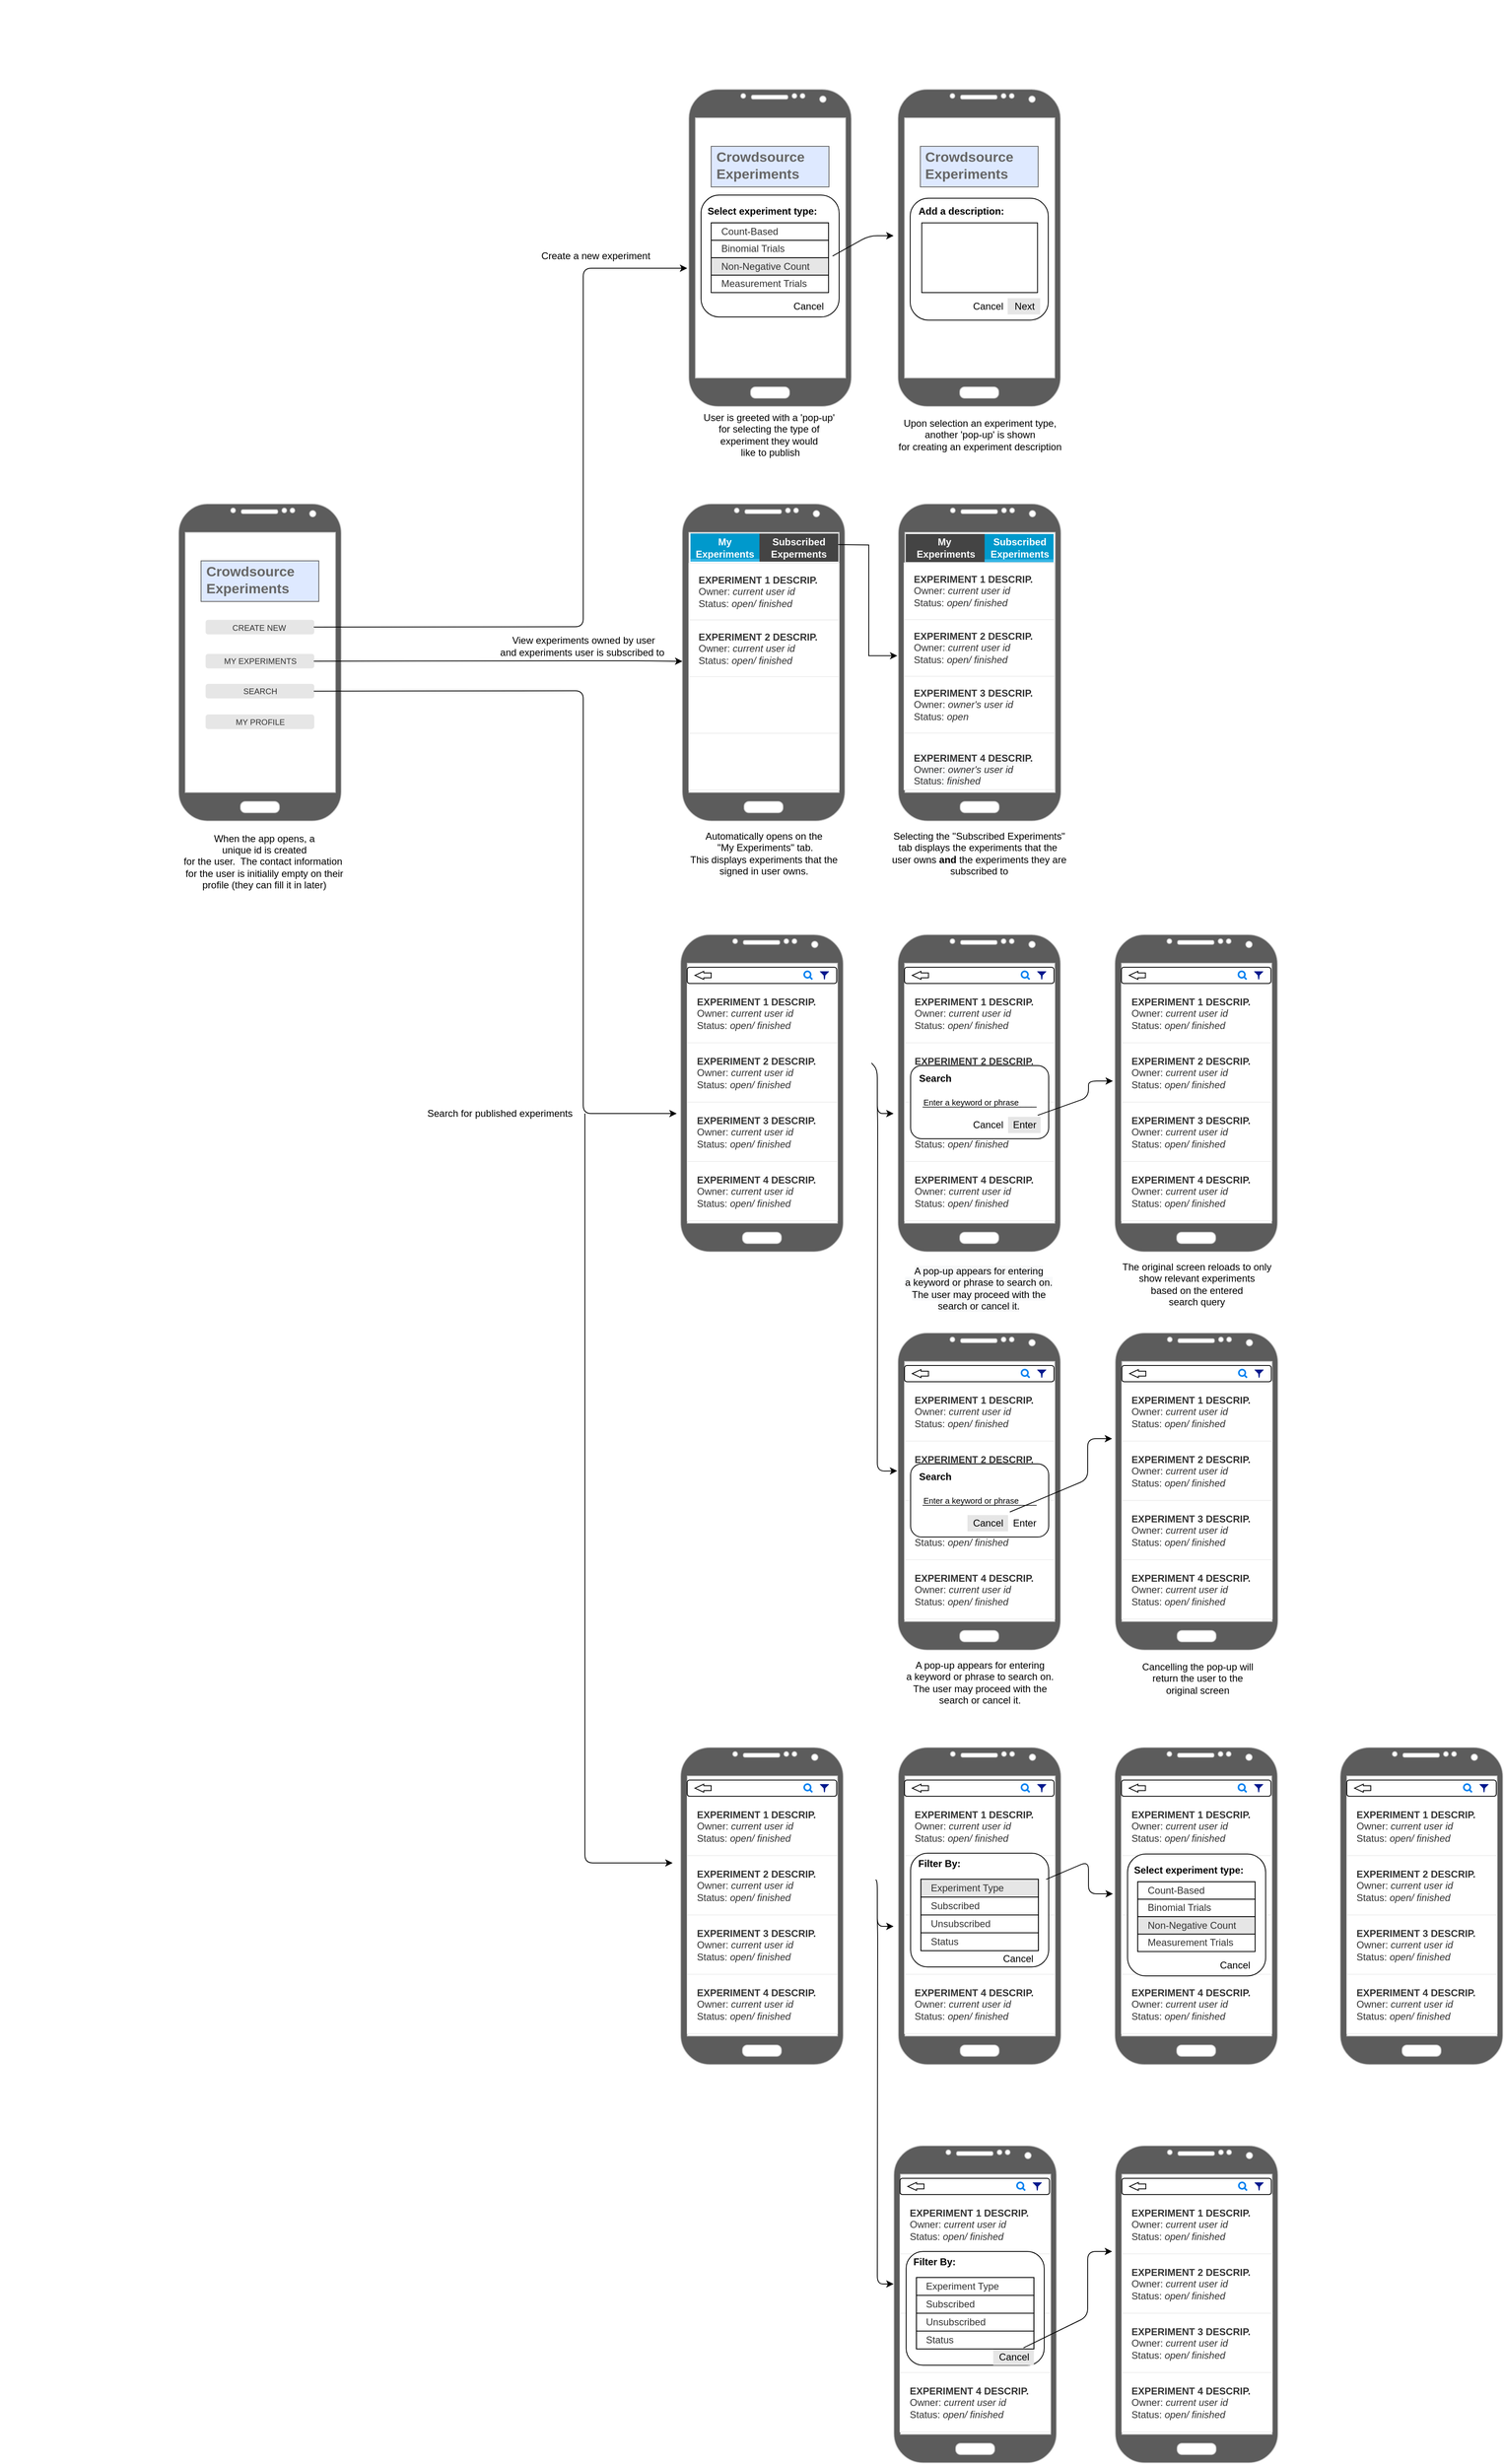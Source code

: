 <mxfile version="14.4.2" type="github">
  <diagram id="l-69HtQZhwqCe5DRJIec" name="Page-1">
    <mxGraphModel dx="375" dy="228" grid="1" gridSize="10" guides="1" tooltips="1" connect="1" arrows="1" fold="1" page="1" pageScale="1" pageWidth="1300" pageHeight="1050" math="0" shadow="0">
      <root>
        <mxCell id="0" />
        <mxCell id="1" parent="0" />
        <mxCell id="xq7Rlv67zt7W8aJ95E05-1" value="&lt;span style=&quot;color: rgba(0, 0, 0, 0); font-family: monospace; font-size: 0px; font-style: normal; font-weight: normal; letter-spacing: normal; text-indent: 0px; text-transform: none; word-spacing: 0px; background-color: rgb(248, 249, 250); text-decoration: none; display: inline; float: none;&quot;&gt;%3CmxGraphModel%3E%3Croot%3E%3CmxCell%20id%3D%220%22%2F%3E%3CmxCell%20id%3D%221%22%20parent%3D%220%22%2F%3E%3CmxCell%20id%3D%222%22%20value%3D%22%22%20style%3D%22verticalLabelPosition%3Dbottom%3BverticalAlign%3Dtop%3Bhtml%3D1%3Bshadow%3D0%3Bdashed%3D0%3BstrokeWidth%3D1%3Bshape%3Dmxgraph.android.phone2%3BstrokeColor%3D%23c0c0c0%3BfillColor%3D%235C5C5C%3B%22%20vertex%3D%221%22%20parent%3D%221%22%3E%3CmxGeometry%20x%3D%22700.49%22%20y%3D%222550%22%20width%3D%22200%22%20height%3D%22390%22%20as%3D%22geometry%22%2F%3E%3C%2FmxCell%3E%3CmxCell%20id%3D%223%22%20value%3D%22%22%20style%3D%22strokeWidth%3D1%3Bhtml%3D1%3Bshadow%3D0%3Bdashed%3D0%3Bshape%3Dmxgraph.android.rrect%3BrSize%3D0%3BstrokeColor%3D%23eeeeee%3BfillColor%3D%23ffffff%3BgradientColor%3Dnone%3B%22%20vertex%3D%221%22%20parent%3D%221%22%3E%3CmxGeometry%20x%3D%22707.99%22%20y%3D%222610%22%20width%3D%22185%22%20height%3D%22292%22%20as%3D%22geometry%22%2F%3E%3C%2FmxCell%3E%3CmxCell%20id%3D%224%22%20value%3D%22%26lt%3Bfont%20style%3D%26quot%3Bfont-size%3A%2012px%26quot%3B%26gt%3B%26lt%3Bb%26gt%3BEXPERIMENT%201%20DESCRIP.%26lt%3B%2Fb%26gt%3B%26lt%3Bbr%26gt%3BOwner%3A%20%26lt%3Bi%26gt%3Bcurrent%20user%20id%26lt%3B%2Fi%26gt%3B%26lt%3Bbr%26gt%3BStatus%3A%20%26lt%3Bi%26gt%3Bopen%2F%20finished%26lt%3B%2Fi%26gt%3B%26lt%3Bbr%26gt%3B%26lt%3B%2Ffont%26gt%3B%22%20style%3D%22strokeColor%3Dinherit%3BfillColor%3Dinherit%3BgradientColor%3Dinherit%3BstrokeWidth%3D1%3Bhtml%3D1%3Bshadow%3D0%3Bdashed%3D0%3Bshape%3Dmxgraph.android.rrect%3BrSize%3D0%3Balign%3Dleft%3BspacingLeft%3D10%3BfontSize%3D8%3BfontColor%3D%23333333%3B%22%20vertex%3D%221%22%20parent%3D%223%22%3E%3CmxGeometry%20width%3D%22185%22%20height%3D%2273%22%20as%3D%22geometry%22%2F%3E%3C%2FmxCell%3E%3CmxCell%20id%3D%225%22%20value%3D%22%26lt%3Bb%20style%3D%26quot%3Bfont-size%3A%2012px%26quot%3B%26gt%3BEXPERIMENT%202%20DESCRIP.%26lt%3B%2Fb%26gt%3B%26lt%3Bbr%20style%3D%26quot%3Bfont-size%3A%2012px%26quot%3B%26gt%3B%26lt%3Bspan%20style%3D%26quot%3Bfont-size%3A%2012px%26quot%3B%26gt%3BOwner%3A%20%26lt%3Bi%26gt%3Bcurrent%20user%20id%26lt%3B%2Fi%26gt%3B%26lt%3Bbr%26gt%3B%26lt%3B%2Fspan%26gt%3B%26lt%3Bspan%20style%3D%26quot%3Bfont-size%3A%2012px%26quot%3B%26gt%3BStatus%3A%26amp%3Bnbsp%3B%26lt%3B%2Fspan%26gt%3B%26lt%3Bi%20style%3D%26quot%3Bfont-size%3A%2012px%26quot%3B%26gt%3Bopen%2F%20finished%26lt%3B%2Fi%26gt%3B%26lt%3Bspan%20style%3D%26quot%3Bfont-size%3A%2012px%26quot%3B%26gt%3B%26lt%3Bbr%26gt%3B%26lt%3B%2Fspan%26gt%3B%22%20style%3D%22strokeColor%3Dinherit%3BfillColor%3Dinherit%3BgradientColor%3Dinherit%3BstrokeWidth%3D1%3Bhtml%3D1%3Bshadow%3D0%3Bdashed%3D0%3Bshape%3Dmxgraph.android.rrect%3BrSize%3D0%3Balign%3Dleft%3BspacingLeft%3D10%3BfontSize%3D8%3BfontColor%3D%23333333%3B%22%20vertex%3D%221%22%20parent%3D%223%22%3E%3CmxGeometry%20y%3D%2273%22%20width%3D%22185%22%20height%3D%2273%22%20as%3D%22geometry%22%2F%3E%3C%2FmxCell%3E%3CmxCell%20id%3D%226%22%20value%3D%22%26lt%3Bb%20style%3D%26quot%3Bfont-size%3A%2012px%26quot%3B%26gt%3BEXPERIMENT%203%20DESCRIP.%26lt%3B%2Fb%26gt%3B%26lt%3Bbr%20style%3D%26quot%3Bfont-size%3A%2012px%26quot%3B%26gt%3B%26lt%3Bspan%20style%3D%26quot%3Bfont-size%3A%2012px%26quot%3B%26gt%3BOwner%3A%26amp%3Bnbsp%3B%26lt%3Bi%26gt%3Bcurrent%20user%20id%26lt%3B%2Fi%26gt%3B%26lt%3Bbr%26gt%3B%26lt%3B%2Fspan%26gt%3B%26lt%3Bspan%20style%3D%26quot%3Bfont-size%3A%2012px%26quot%3B%26gt%3BStatus%3A%26amp%3Bnbsp%3B%26lt%3B%2Fspan%26gt%3B%26lt%3Bi%20style%3D%26quot%3Bfont-size%3A%2012px%26quot%3B%26gt%3Bopen%2F%20finished%26lt%3B%2Fi%26gt%3B%22%20style%3D%22strokeColor%3Dinherit%3BfillColor%3Dinherit%3BgradientColor%3Dinherit%3BstrokeWidth%3D1%3Bhtml%3D1%3Bshadow%3D0%3Bdashed%3D0%3Bshape%3Dmxgraph.android.rrect%3BrSize%3D0%3Balign%3Dleft%3BspacingLeft%3D10%3BfontSize%3D8%3BfontColor%3D%23333333%3B%22%20vertex%3D%221%22%20parent%3D%223%22%3E%3CmxGeometry%20y%3D%22146%22%20width%3D%22185%22%20height%3D%2273%22%20as%3D%22geometry%22%2F%3E%3C%2FmxCell%3E%3CmxCell%20id%3D%227%22%20value%3D%22%26lt%3Bb%20style%3D%26quot%3Bfont-size%3A%2012px%26quot%3B%26gt%3BEXPERIMENT%204%20DESCRIP.%26lt%3B%2Fb%26gt%3B%26lt%3Bbr%20style%3D%26quot%3Bfont-size%3A%2012px%26quot%3B%26gt%3B%26lt%3Bspan%20style%3D%26quot%3Bfont-size%3A%2012px%26quot%3B%26gt%3BOwner%3A%26amp%3Bnbsp%3B%26lt%3Bi%26gt%3Bcurrent%20user%20id%26lt%3B%2Fi%26gt%3B%26lt%3Bbr%26gt%3B%26lt%3B%2Fspan%26gt%3B%26lt%3Bspan%20style%3D%26quot%3Bfont-size%3A%2012px%26quot%3B%26gt%3BStatus%3A%26amp%3Bnbsp%3B%26lt%3B%2Fspan%26gt%3B%26lt%3Bi%20style%3D%26quot%3Bfont-size%3A%2012px%26quot%3B%26gt%3Bopen%2F%20finished%26lt%3B%2Fi%26gt%3B%22%20style%3D%22strokeColor%3Dinherit%3BfillColor%3Dinherit%3BgradientColor%3Dinherit%3BstrokeWidth%3D1%3Bhtml%3D1%3Bshadow%3D0%3Bdashed%3D0%3Bshape%3Dmxgraph.android.rrect%3BrSize%3D0%3Balign%3Dleft%3BspacingLeft%3D10%3BfontSize%3D8%3BfontColor%3D%23333333%3B%22%20vertex%3D%221%22%20parent%3D%223%22%3E%3CmxGeometry%20y%3D%22219.0%22%20width%3D%22185%22%20height%3D%2273%22%20as%3D%22geometry%22%2F%3E%3C%2FmxCell%3E%3CmxCell%20id%3D%228%22%20value%3D%22%22%20style%3D%22rounded%3D1%3BwhiteSpace%3Dwrap%3Bhtml%3D1%3B%22%20vertex%3D%221%22%20parent%3D%223%22%3E%3CmxGeometry%20x%3D%227.5%22%20y%3D%2270%22%20width%3D%22170%22%20height%3D%22140%22%20as%3D%22geometry%22%2F%3E%3C%2FmxCell%3E%3CmxCell%20id%3D%229%22%20value%3D%22%26lt%3Bb%26gt%3BFilter%20By%3A%26lt%3B%2Fb%26gt%3B%22%20style%3D%22text%3Bhtml%3D1%3Balign%3Dcenter%3BverticalAlign%3Dmiddle%3Bresizable%3D0%3Bpoints%3D%5B%5D%3Bautosize%3D1%3B%22%20vertex%3D%221%22%20parent%3D%223%22%3E" style="text;whiteSpace=wrap;html=1;" parent="1" vertex="1">
          <mxGeometry x="70" y="130" width="30" height="30" as="geometry" />
        </mxCell>
        <mxCell id="xq7Rlv67zt7W8aJ95E05-2" value="&lt;span style=&quot;color: rgba(0, 0, 0, 0); font-family: monospace; font-size: 0px; font-style: normal; font-weight: normal; letter-spacing: normal; text-indent: 0px; text-transform: none; word-spacing: 0px; background-color: rgb(248, 249, 250); text-decoration: none; display: inline; float: none;&quot;&gt;%3CmxGraphModel%3E%3Croot%3E%3CmxCell%20id%3D%220%22%2F%3E%3CmxCell%20id%3D%221%22%20parent%3D%220%22%2F%3E%3CmxCell%20id%3D%222%22%20value%3D%22%22%20style%3D%22verticalLabelPosition%3Dbottom%3BverticalAlign%3Dtop%3Bhtml%3D1%3Bshadow%3D0%3Bdashed%3D0%3BstrokeWidth%3D1%3Bshape%3Dmxgraph.android.phone2%3BstrokeColor%3D%23c0c0c0%3BfillColor%3D%235C5C5C%3B%22%20vertex%3D%221%22%20parent%3D%221%22%3E%3CmxGeometry%20x%3D%22700.49%22%20y%3D%222550%22%20width%3D%22200%22%20height%3D%22390%22%20as%3D%22geometry%22%2F%3E%3C%2FmxCell%3E%3CmxCell%20id%3D%223%22%20value%3D%22%22%20style%3D%22strokeWidth%3D1%3Bhtml%3D1%3Bshadow%3D0%3Bdashed%3D0%3Bshape%3Dmxgraph.android.rrect%3BrSize%3D0%3BstrokeColor%3D%23eeeeee%3BfillColor%3D%23ffffff%3BgradientColor%3Dnone%3B%22%20vertex%3D%221%22%20parent%3D%221%22%3E%3CmxGeometry%20x%3D%22707.99%22%20y%3D%222610%22%20width%3D%22185%22%20height%3D%22292%22%20as%3D%22geometry%22%2F%3E%3C%2FmxCell%3E%3CmxCell%20id%3D%224%22%20value%3D%22%26lt%3Bfont%20style%3D%26quot%3Bfont-size%3A%2012px%26quot%3B%26gt%3B%26lt%3Bb%26gt%3BEXPERIMENT%201%20DESCRIP.%26lt%3B%2Fb%26gt%3B%26lt%3Bbr%26gt%3BOwner%3A%20%26lt%3Bi%26gt%3Bcurrent%20user%20id%26lt%3B%2Fi%26gt%3B%26lt%3Bbr%26gt%3BStatus%3A%20%26lt%3Bi%26gt%3Bopen%2F%20finished%26lt%3B%2Fi%26gt%3B%26lt%3Bbr%26gt%3B%26lt%3B%2Ffont%26gt%3B%22%20style%3D%22strokeColor%3Dinherit%3BfillColor%3Dinherit%3BgradientColor%3Dinherit%3BstrokeWidth%3D1%3Bhtml%3D1%3Bshadow%3D0%3Bdashed%3D0%3Bshape%3Dmxgraph.android.rrect%3BrSize%3D0%3Balign%3Dleft%3BspacingLeft%3D10%3BfontSize%3D8%3BfontColor%3D%23333333%3B%22%20vertex%3D%221%22%20parent%3D%223%22%3E%3CmxGeometry%20width%3D%22185%22%20height%3D%2273%22%20as%3D%22geometry%22%2F%3E%3C%2FmxCell%3E%3CmxCell%20id%3D%225%22%20value%3D%22%26lt%3Bb%20style%3D%26quot%3Bfont-size%3A%2012px%26quot%3B%26gt%3BEXPERIMENT%202%20DESCRIP.%26lt%3B%2Fb%26gt%3B%26lt%3Bbr%20style%3D%26quot%3Bfont-size%3A%2012px%26quot%3B%26gt%3B%26lt%3Bspan%20style%3D%26quot%3Bfont-size%3A%2012px%26quot%3B%26gt%3BOwner%3A%20%26lt%3Bi%26gt%3Bcurrent%20user%20id%26lt%3B%2Fi%26gt%3B%26lt%3Bbr%26gt%3B%26lt%3B%2Fspan%26gt%3B%26lt%3Bspan%20style%3D%26quot%3Bfont-size%3A%2012px%26quot%3B%26gt%3BStatus%3A%26amp%3Bnbsp%3B%26lt%3B%2Fspan%26gt%3B%26lt%3Bi%20style%3D%26quot%3Bfont-size%3A%2012px%26quot%3B%26gt%3Bopen%2F%20finished%26lt%3B%2Fi%26gt%3B%26lt%3Bspan%20style%3D%26quot%3Bfont-size%3A%2012px%26quot%3B%26gt%3B%26lt%3Bbr%26gt%3B%26lt%3B%2Fspan%26gt%3B%22%20style%3D%22strokeColor%3Dinherit%3BfillColor%3Dinherit%3BgradientColor%3Dinherit%3BstrokeWidth%3D1%3Bhtml%3D1%3Bshadow%3D0%3Bdashed%3D0%3Bshape%3Dmxgraph.android.rrect%3BrSize%3D0%3Balign%3Dleft%3BspacingLeft%3D10%3BfontSize%3D8%3BfontColor%3D%23333333%3B%22%20vertex%3D%221%22%20parent%3D%223%22%3E%3CmxGeometry%20y%3D%2273%22%20width%3D%22185%22%20height%3D%2273%22%20as%3D%22geometry%22%2F%3E%3C%2FmxCell%3E%3CmxCell%20id%3D%226%22%20value%3D%22%26lt%3Bb%20style%3D%26quot%3Bfont-size%3A%2012px%26quot%3B%26gt%3BEXPERIMENT%203%20DESCRIP.%26lt%3B%2Fb%26gt%3B%26lt%3Bbr%20style%3D%26quot%3Bfont-size%3A%2012px%26quot%3B%26gt%3B%26lt%3Bspan%20style%3D%26quot%3Bfont-size%3A%2012px%26quot%3B%26gt%3BOwner%3A%26amp%3Bnbsp%3B%26lt%3Bi%26gt%3Bcurrent%20user%20id%26lt%3B%2Fi%26gt%3B%26lt%3Bbr%26gt%3B%26lt%3B%2Fspan%26gt%3B%26lt%3Bspan%20style%3D%26quot%3Bfont-size%3A%2012px%26quot%3B%26gt%3BStatus%3A%26amp%3Bnbsp%3B%26lt%3B%2Fspan%26gt%3B%26lt%3Bi%20style%3D%26quot%3Bfont-size%3A%2012px%26quot%3B%26gt%3Bopen%2F%20finished%26lt%3B%2Fi%26gt%3B%22%20style%3D%22strokeColor%3Dinherit%3BfillColor%3Dinherit%3BgradientColor%3Dinherit%3BstrokeWidth%3D1%3Bhtml%3D1%3Bshadow%3D0%3Bdashed%3D0%3Bshape%3Dmxgraph.android.rrect%3BrSize%3D0%3Balign%3Dleft%3BspacingLeft%3D10%3BfontSize%3D8%3BfontColor%3D%23333333%3B%22%20vertex%3D%221%22%20parent%3D%223%22%3E%3CmxGeometry%20y%3D%22146%22%20width%3D%22185%22%20height%3D%2273%22%20as%3D%22geometry%22%2F%3E%3C%2FmxCell%3E%3CmxCell%20id%3D%227%22%20value%3D%22%26lt%3Bb%20style%3D%26quot%3Bfont-size%3A%2012px%26quot%3B%26gt%3BEXPERIMENT%204%20DESCRIP.%26lt%3B%2Fb%26gt%3B%26lt%3Bbr%20style%3D%26quot%3Bfont-size%3A%2012px%26quot%3B%26gt%3B%26lt%3Bspan%20style%3D%26quot%3Bfont-size%3A%2012px%26quot%3B%26gt%3BOwner%3A%26amp%3Bnbsp%3B%26lt%3Bi%26gt%3Bcurrent%20user%20id%26lt%3B%2Fi%26gt%3B%26lt%3Bbr%26gt%3B%26lt%3B%2Fspan%26gt%3B%26lt%3Bspan%20style%3D%26quot%3Bfont-size%3A%2012px%26quot%3B%26gt%3BStatus%3A%26amp%3Bnbsp%3B%26lt%3B%2Fspan%26gt%3B%26lt%3Bi%20style%3D%26quot%3Bfont-size%3A%2012px%26quot%3B%26gt%3Bopen%2F%20finished%26lt%3B%2Fi%26gt%3B%22%20style%3D%22strokeColor%3Dinherit%3BfillColor%3Dinherit%3BgradientColor%3Dinherit%3BstrokeWidth%3D1%3Bhtml%3D1%3Bshadow%3D0%3Bdashed%3D0%3Bshape%3Dmxgraph.android.rrect%3BrSize%3D0%3Balign%3Dleft%3BspacingLeft%3D10%3BfontSize%3D8%3BfontColor%3D%23333333%3B%22%20vertex%3D%221%22%20parent%3D%223%22%3E%3CmxGeometry%20y%3D%22219.0%22%20width%3D%22185%22%20height%3D%2273%22%20as%3D%22geometry%22%2F%3E%3C%2FmxCell%3E%3CmxCell%20id%3D%228%22%20value%3D%22%22%20style%3D%22rounded%3D1%3BwhiteSpace%3Dwrap%3Bhtml%3D1%3B%22%20vertex%3D%221%22%20parent%3D%223%22%3E%3CmxGeometry%20x%3D%227.5%22%20y%3D%2270%22%20width%3D%22170%22%20height%3D%22140%22%20as%3D%22geometry%22%2F%3E%3C%2FmxCell%3E%3CmxCell%20id%3D%229%22%20value%3D%22%26lt%3Bb%26gt%3BFilter%20By%3A%26lt%3B%2Fb%26gt%3B%22%20style%3D%22text%3Bhtml%3D1%3Balign%3Dcenter%3BverticalAlign%3Dmiddle%3Bresizable%3D0%3Bpoints%3D%5B%5D%3Bautosize%3D1%3B%22%20vertex%3D%221%22%20parent%3D%223%22%3E" style="text;whiteSpace=wrap;html=1;" parent="1" vertex="1">
          <mxGeometry x="390" y="240" width="30" height="30" as="geometry" />
        </mxCell>
        <mxCell id="xq7Rlv67zt7W8aJ95E05-5" value="" style="verticalLabelPosition=bottom;verticalAlign=top;html=1;shadow=0;dashed=0;strokeWidth=1;shape=mxgraph.android.phone2;strokeColor=#c0c0c0;fillColor=#5C5C5C;" parent="1" vertex="1">
          <mxGeometry x="1170.49" y="2770" width="200" height="390" as="geometry" />
        </mxCell>
        <mxCell id="xq7Rlv67zt7W8aJ95E05-6" value="" style="strokeWidth=1;html=1;shadow=0;dashed=0;shape=mxgraph.android.rrect;rSize=0;strokeColor=#eeeeee;fillColor=#ffffff;gradientColor=none;" parent="1" vertex="1">
          <mxGeometry x="1177.99" y="2830" width="185" height="292" as="geometry" />
        </mxCell>
        <mxCell id="xq7Rlv67zt7W8aJ95E05-7" value="&lt;font style=&quot;font-size: 12px&quot;&gt;&lt;b&gt;EXPERIMENT 1 DESCRIP.&lt;/b&gt;&lt;br&gt;Owner: &lt;i&gt;current user id&lt;/i&gt;&lt;br&gt;Status: &lt;i&gt;open/ finished&lt;/i&gt;&lt;br&gt;&lt;/font&gt;" style="strokeColor=inherit;fillColor=inherit;gradientColor=inherit;strokeWidth=1;html=1;shadow=0;dashed=0;shape=mxgraph.android.rrect;rSize=0;align=left;spacingLeft=10;fontSize=8;fontColor=#333333;" parent="xq7Rlv67zt7W8aJ95E05-6" vertex="1">
          <mxGeometry width="185" height="73" as="geometry" />
        </mxCell>
        <mxCell id="xq7Rlv67zt7W8aJ95E05-8" value="&lt;b style=&quot;font-size: 12px&quot;&gt;EXPERIMENT 2 DESCRIP.&lt;/b&gt;&lt;br style=&quot;font-size: 12px&quot;&gt;&lt;span style=&quot;font-size: 12px&quot;&gt;Owner: &lt;i&gt;current user id&lt;/i&gt;&lt;br&gt;&lt;/span&gt;&lt;span style=&quot;font-size: 12px&quot;&gt;Status:&amp;nbsp;&lt;/span&gt;&lt;i style=&quot;font-size: 12px&quot;&gt;open/ finished&lt;/i&gt;&lt;span style=&quot;font-size: 12px&quot;&gt;&lt;br&gt;&lt;/span&gt;" style="strokeColor=inherit;fillColor=inherit;gradientColor=inherit;strokeWidth=1;html=1;shadow=0;dashed=0;shape=mxgraph.android.rrect;rSize=0;align=left;spacingLeft=10;fontSize=8;fontColor=#333333;" parent="xq7Rlv67zt7W8aJ95E05-6" vertex="1">
          <mxGeometry y="73" width="185" height="73" as="geometry" />
        </mxCell>
        <mxCell id="xq7Rlv67zt7W8aJ95E05-9" value="&lt;b style=&quot;font-size: 12px&quot;&gt;EXPERIMENT 3 DESCRIP.&lt;/b&gt;&lt;br style=&quot;font-size: 12px&quot;&gt;&lt;span style=&quot;font-size: 12px&quot;&gt;Owner:&amp;nbsp;&lt;i&gt;current user id&lt;/i&gt;&lt;br&gt;&lt;/span&gt;&lt;span style=&quot;font-size: 12px&quot;&gt;Status:&amp;nbsp;&lt;/span&gt;&lt;i style=&quot;font-size: 12px&quot;&gt;open/ finished&lt;/i&gt;" style="strokeColor=inherit;fillColor=inherit;gradientColor=inherit;strokeWidth=1;html=1;shadow=0;dashed=0;shape=mxgraph.android.rrect;rSize=0;align=left;spacingLeft=10;fontSize=8;fontColor=#333333;" parent="xq7Rlv67zt7W8aJ95E05-6" vertex="1">
          <mxGeometry y="146" width="185" height="73" as="geometry" />
        </mxCell>
        <mxCell id="xq7Rlv67zt7W8aJ95E05-10" value="&lt;b style=&quot;font-size: 12px&quot;&gt;EXPERIMENT 4 DESCRIP.&lt;/b&gt;&lt;br style=&quot;font-size: 12px&quot;&gt;&lt;span style=&quot;font-size: 12px&quot;&gt;Owner:&amp;nbsp;&lt;i&gt;current user id&lt;/i&gt;&lt;br&gt;&lt;/span&gt;&lt;span style=&quot;font-size: 12px&quot;&gt;Status:&amp;nbsp;&lt;/span&gt;&lt;i style=&quot;font-size: 12px&quot;&gt;open/ finished&lt;/i&gt;" style="strokeColor=inherit;fillColor=inherit;gradientColor=inherit;strokeWidth=1;html=1;shadow=0;dashed=0;shape=mxgraph.android.rrect;rSize=0;align=left;spacingLeft=10;fontSize=8;fontColor=#333333;" parent="xq7Rlv67zt7W8aJ95E05-6" vertex="1">
          <mxGeometry y="219.0" width="185" height="73" as="geometry" />
        </mxCell>
        <mxCell id="xq7Rlv67zt7W8aJ95E05-11" value="" style="rounded=1;whiteSpace=wrap;html=1;" parent="xq7Rlv67zt7W8aJ95E05-6" vertex="1">
          <mxGeometry x="7.5" y="70" width="170" height="140" as="geometry" />
        </mxCell>
        <mxCell id="xq7Rlv67zt7W8aJ95E05-12" value="&lt;b&gt;Filter By:&lt;/b&gt;" style="text;html=1;align=center;verticalAlign=middle;resizable=0;points=[];autosize=1;" parent="xq7Rlv67zt7W8aJ95E05-6" vertex="1">
          <mxGeometry x="7.5" y="73" width="70" height="20" as="geometry" />
        </mxCell>
        <mxCell id="xq7Rlv67zt7W8aJ95E05-13" value="Cancel" style="text;html=1;align=center;verticalAlign=middle;resizable=0;points=[];autosize=1;fillColor=#E6E6E6;" parent="xq7Rlv67zt7W8aJ95E05-6" vertex="1">
          <mxGeometry x="114.75" y="190.0" width="50" height="20" as="geometry" />
        </mxCell>
        <mxCell id="xq7Rlv67zt7W8aJ95E05-14" value="" style="strokeWidth=1;html=1;shadow=0;dashed=0;shape=mxgraph.android.rrect;rSize=0;strokeColor=#000000;fillColor=#ffffff;gradientColor=none;" parent="xq7Rlv67zt7W8aJ95E05-6" vertex="1">
          <mxGeometry x="20.25" y="102.06" width="144.5" height="87.89" as="geometry" />
        </mxCell>
        <mxCell id="xq7Rlv67zt7W8aJ95E05-15" value="&lt;font style=&quot;font-size: 12px&quot;&gt;Experiment Type&lt;br&gt;&lt;/font&gt;" style="strokeColor=inherit;fillColor=#FFFFFF;gradientColor=inherit;strokeWidth=1;html=1;shadow=0;dashed=0;shape=mxgraph.android.rrect;rSize=0;align=left;spacingLeft=10;fontSize=8;fontColor=#333333;" parent="xq7Rlv67zt7W8aJ95E05-14" vertex="1">
          <mxGeometry width="144.5" height="21.972" as="geometry" />
        </mxCell>
        <mxCell id="xq7Rlv67zt7W8aJ95E05-16" value="&lt;span style=&quot;font-size: 12px&quot;&gt;Subscribed&lt;br&gt;&lt;/span&gt;" style="strokeColor=inherit;fillColor=inherit;gradientColor=inherit;strokeWidth=1;html=1;shadow=0;dashed=0;shape=mxgraph.android.rrect;rSize=0;align=left;spacingLeft=10;fontSize=8;fontColor=#333333;" parent="xq7Rlv67zt7W8aJ95E05-14" vertex="1">
          <mxGeometry y="21.972" width="144.5" height="21.972" as="geometry" />
        </mxCell>
        <mxCell id="xq7Rlv67zt7W8aJ95E05-17" value="&lt;span style=&quot;font-size: 12px&quot;&gt;Unsubscribed&lt;/span&gt;" style="strokeColor=inherit;fillColor=#FFFFFF;gradientColor=inherit;strokeWidth=1;html=1;shadow=0;dashed=0;shape=mxgraph.android.rrect;rSize=0;align=left;spacingLeft=10;fontSize=8;fontColor=#333333;" parent="xq7Rlv67zt7W8aJ95E05-14" vertex="1">
          <mxGeometry y="43.945" width="144.5" height="21.972" as="geometry" />
        </mxCell>
        <mxCell id="xq7Rlv67zt7W8aJ95E05-18" value="&lt;span style=&quot;font-size: 12px&quot;&gt;Status&lt;/span&gt;" style="strokeColor=inherit;fillColor=inherit;gradientColor=inherit;strokeWidth=1;html=1;shadow=0;dashed=0;shape=mxgraph.android.rrect;rSize=0;align=left;spacingLeft=10;fontSize=8;fontColor=#333333;" parent="xq7Rlv67zt7W8aJ95E05-14" vertex="1">
          <mxGeometry y="65.917" width="144.5" height="21.972" as="geometry" />
        </mxCell>
        <mxCell id="xq7Rlv67zt7W8aJ95E05-19" value="" style="rounded=1;whiteSpace=wrap;html=1;strokeColor=#000000;" parent="1" vertex="1">
          <mxGeometry x="1177.99" y="2810" width="184" height="20" as="geometry" />
        </mxCell>
        <mxCell id="xq7Rlv67zt7W8aJ95E05-20" value="" style="html=1;verticalLabelPosition=bottom;align=center;labelBackgroundColor=#ffffff;verticalAlign=top;strokeWidth=2;strokeColor=#0080F0;shadow=0;dashed=0;shape=mxgraph.ios7.icons.looking_glass;" parent="1" vertex="1">
          <mxGeometry x="1321.99" y="2815" width="10" height="10" as="geometry" />
        </mxCell>
        <mxCell id="xq7Rlv67zt7W8aJ95E05-21" value="" style="aspect=fixed;pointerEvents=1;shadow=0;dashed=0;html=1;strokeColor=none;labelPosition=center;verticalLabelPosition=bottom;verticalAlign=top;align=center;fillColor=#00188D;shape=mxgraph.mscae.enterprise.filter" parent="1" vertex="1">
          <mxGeometry x="1341.37" y="2815" width="11.11" height="10" as="geometry" />
        </mxCell>
        <mxCell id="xq7Rlv67zt7W8aJ95E05-22" value="" style="html=1;shadow=0;dashed=0;align=center;verticalAlign=middle;shape=mxgraph.arrows2.arrow;dy=0.4;dx=10.86;flipH=1;notch=0;strokeColor=#000000;" parent="1" vertex="1">
          <mxGeometry x="1187.49" y="2815" width="20" height="10" as="geometry" />
        </mxCell>
        <mxCell id="xq7Rlv67zt7W8aJ95E05-23" value="" style="rounded=1;whiteSpace=wrap;html=1;" parent="1" vertex="1">
          <mxGeometry x="933" y="370" width="170" height="150" as="geometry" />
        </mxCell>
        <mxCell id="xq7Rlv67zt7W8aJ95E05-24" value="" style="strokeWidth=1;html=1;shadow=0;dashed=0;shape=mxgraph.android.rrect;rSize=0;strokeColor=#000000;fillColor=#ffffff;gradientColor=none;" parent="1" vertex="1">
          <mxGeometry x="945.5" y="404.22" width="144.5" height="85.78" as="geometry" />
        </mxCell>
        <mxCell id="xq7Rlv67zt7W8aJ95E05-25" value="&lt;font style=&quot;font-size: 12px&quot;&gt;Count-Based&lt;br&gt;&lt;/font&gt;" style="strokeColor=inherit;fillColor=inherit;gradientColor=inherit;strokeWidth=1;html=1;shadow=0;dashed=0;shape=mxgraph.android.rrect;rSize=0;align=left;spacingLeft=10;fontSize=8;fontColor=#333333;" parent="xq7Rlv67zt7W8aJ95E05-24" vertex="1">
          <mxGeometry width="144.5" height="21.445" as="geometry" />
        </mxCell>
        <mxCell id="xq7Rlv67zt7W8aJ95E05-26" value="&lt;span style=&quot;font-size: 12px&quot;&gt;Binomial Trials&lt;br&gt;&lt;/span&gt;" style="strokeColor=inherit;fillColor=inherit;gradientColor=inherit;strokeWidth=1;html=1;shadow=0;dashed=0;shape=mxgraph.android.rrect;rSize=0;align=left;spacingLeft=10;fontSize=8;fontColor=#333333;" parent="xq7Rlv67zt7W8aJ95E05-24" vertex="1">
          <mxGeometry y="21.445" width="144.5" height="21.445" as="geometry" />
        </mxCell>
        <mxCell id="xq7Rlv67zt7W8aJ95E05-27" value="&lt;span style=&quot;font-size: 12px&quot;&gt;Non-Negative Count&lt;/span&gt;" style="strokeColor=inherit;fillColor=#E6E6E6;gradientColor=inherit;strokeWidth=1;html=1;shadow=0;dashed=0;shape=mxgraph.android.rrect;rSize=0;align=left;spacingLeft=10;fontSize=8;fontColor=#333333;" parent="xq7Rlv67zt7W8aJ95E05-24" vertex="1">
          <mxGeometry y="42.89" width="144.5" height="21.445" as="geometry" />
        </mxCell>
        <mxCell id="xq7Rlv67zt7W8aJ95E05-28" value="&lt;span style=&quot;font-size: 12px&quot;&gt;Measurement Trials&lt;/span&gt;" style="strokeColor=inherit;fillColor=inherit;gradientColor=inherit;strokeWidth=1;html=1;shadow=0;dashed=0;shape=mxgraph.android.rrect;rSize=0;align=left;spacingLeft=10;fontSize=8;fontColor=#333333;" parent="xq7Rlv67zt7W8aJ95E05-24" vertex="1">
          <mxGeometry y="64.335" width="144.5" height="21.445" as="geometry" />
        </mxCell>
        <mxCell id="xq7Rlv67zt7W8aJ95E05-29" value="" style="rounded=1;whiteSpace=wrap;html=1;" parent="1" vertex="1">
          <mxGeometry x="1190.49" y="373.83" width="170" height="150" as="geometry" />
        </mxCell>
        <mxCell id="xq7Rlv67zt7W8aJ95E05-30" value="" style="rounded=0;whiteSpace=wrap;html=1;" parent="1" vertex="1">
          <mxGeometry x="1204.75" y="404.22" width="142.5" height="85.78" as="geometry" />
        </mxCell>
        <mxCell id="xq7Rlv67zt7W8aJ95E05-31" value="" style="verticalLabelPosition=bottom;verticalAlign=top;html=1;shadow=0;dashed=0;strokeWidth=1;shape=mxgraph.android.phone2;strokeColor=#c0c0c0;fillColor=#5C5C5C;" parent="1" vertex="1">
          <mxGeometry x="290" y="750" width="200" height="390" as="geometry" />
        </mxCell>
        <mxCell id="xq7Rlv67zt7W8aJ95E05-32" value="MY EXPERIMENTS" style="rounded=1;html=1;shadow=0;dashed=0;whiteSpace=wrap;fontSize=10;fillColor=#E6E6E6;align=center;strokeColor=#E6E6E6;fontColor=#333333;" parent="1" vertex="1">
          <mxGeometry x="323.62" y="935" width="132.75" height="16.88" as="geometry" />
        </mxCell>
        <mxCell id="xq7Rlv67zt7W8aJ95E05-33" value="CREATE NEW&amp;nbsp;" style="rounded=1;html=1;shadow=0;dashed=0;whiteSpace=wrap;fontSize=10;fillColor=#E6E6E6;align=center;strokeColor=#E6E6E6;fontColor=#333333;" parent="1" vertex="1">
          <mxGeometry x="323.62" y="893.12" width="132.75" height="16.88" as="geometry" />
        </mxCell>
        <mxCell id="xq7Rlv67zt7W8aJ95E05-34" value="MY PROFILE" style="rounded=1;html=1;shadow=0;dashed=0;whiteSpace=wrap;fontSize=10;fillColor=#E6E6E6;align=center;strokeColor=#E6E6E6;fontColor=#333333;" parent="1" vertex="1">
          <mxGeometry x="323.62" y="1009.56" width="132.75" height="16.88" as="geometry" />
        </mxCell>
        <mxCell id="xq7Rlv67zt7W8aJ95E05-35" value="SEARCH" style="rounded=1;html=1;shadow=0;dashed=0;whiteSpace=wrap;fontSize=10;fillColor=#E6E6E6;align=center;strokeColor=#E6E6E6;fontColor=#333333;" parent="1" vertex="1">
          <mxGeometry x="323.62" y="971.88" width="132.75" height="16.88" as="geometry" />
        </mxCell>
        <mxCell id="xq7Rlv67zt7W8aJ95E05-36" value="&lt;h4&gt;&lt;span&gt;Crowdsource&lt;br&gt;&lt;/span&gt;&lt;span&gt;Experiments&lt;/span&gt;&lt;/h4&gt;" style="strokeWidth=1;shadow=0;dashed=0;align=center;html=1;shape=mxgraph.mockup.text.textBox;fontColor=#666666;align=left;fontSize=17;spacingLeft=4;spacingTop=-3;strokeColor=#666666;mainText=;fillColor=#DEE9FF;" parent="1" vertex="1">
          <mxGeometry x="317.5" y="820" width="144.99" height="50" as="geometry" />
        </mxCell>
        <mxCell id="xq7Rlv67zt7W8aJ95E05-37" value="" style="endArrow=classic;html=1;exitX=1;exitY=0.5;exitDx=0;exitDy=0;" parent="1" source="xq7Rlv67zt7W8aJ95E05-33" edge="1">
          <mxGeometry width="50" height="50" relative="1" as="geometry">
            <mxPoint x="664" y="667.12" as="sourcePoint" />
            <mxPoint x="916" y="460" as="targetPoint" />
            <Array as="points">
              <mxPoint x="788" y="901.12" />
              <mxPoint x="788" y="460" />
            </Array>
          </mxGeometry>
        </mxCell>
        <mxCell id="xq7Rlv67zt7W8aJ95E05-38" value="" style="verticalLabelPosition=bottom;verticalAlign=top;html=1;shadow=0;dashed=0;strokeWidth=1;shape=mxgraph.android.phone2;strokeColor=#c0c0c0;fillColor=#5C5C5C;" parent="1" vertex="1">
          <mxGeometry x="910" y="750" width="200" height="390" as="geometry" />
        </mxCell>
        <mxCell id="xq7Rlv67zt7W8aJ95E05-39" value="" style="endArrow=classic;html=1;exitX=1;exitY=0.5;exitDx=0;exitDy=0;" parent="1" source="xq7Rlv67zt7W8aJ95E05-32" target="xq7Rlv67zt7W8aJ95E05-38" edge="1">
          <mxGeometry width="50" height="50" relative="1" as="geometry">
            <mxPoint x="654.37" y="923.44" as="sourcePoint" />
            <mxPoint x="890" y="960" as="targetPoint" />
            <Array as="points">
              <mxPoint x="788" y="943" />
              <mxPoint x="838" y="943" />
              <mxPoint x="860" y="943" />
            </Array>
          </mxGeometry>
        </mxCell>
        <mxCell id="xq7Rlv67zt7W8aJ95E05-40" value="" style="strokeWidth=1;html=1;shadow=0;dashed=0;shape=mxgraph.android.rrect;rSize=0;fillColor=#444444;strokeColor=none;" parent="1" vertex="1">
          <mxGeometry x="920" y="786.44" width="182" height="34.56" as="geometry" />
        </mxCell>
        <mxCell id="xq7Rlv67zt7W8aJ95E05-41" value="My &lt;br&gt;Experiments" style="strokeWidth=1;html=1;shadow=0;dashed=0;shape=mxgraph.android.rrect;rSize=0;fontStyle=1;fillColor=#0099cc;strokeColor=none;fontColor=#ffffff;" parent="xq7Rlv67zt7W8aJ95E05-40" vertex="1">
          <mxGeometry width="84.875" height="34.56" as="geometry" />
        </mxCell>
        <mxCell id="xq7Rlv67zt7W8aJ95E05-42" value="" style="strokeWidth=1;html=1;shadow=0;dashed=0;shape=mxgraph.android.rrect;rSize=0;fillColor=#33b5e5;strokeColor=none;" parent="xq7Rlv67zt7W8aJ95E05-41" vertex="1">
          <mxGeometry y="31.104" width="84.875" height="3.456" as="geometry" />
        </mxCell>
        <mxCell id="xq7Rlv67zt7W8aJ95E05-43" value="Subscribed&lt;br&gt;Experments" style="strokeWidth=1;html=1;shadow=0;dashed=0;shape=mxgraph.android.anchor;fontStyle=1;fontColor=#ffffff;" parent="xq7Rlv67zt7W8aJ95E05-40" vertex="1">
          <mxGeometry x="84.879" width="97.121" height="34.56" as="geometry" />
        </mxCell>
        <mxCell id="xq7Rlv67zt7W8aJ95E05-44" value="" style="strokeWidth=1;html=1;shadow=0;dashed=0;shape=mxgraph.android.anchor;fontStyle=1;fontColor=#ffffff;" parent="xq7Rlv67zt7W8aJ95E05-40" vertex="1">
          <mxGeometry x="127.312" width="42.437" height="34.56" as="geometry" />
        </mxCell>
        <mxCell id="xq7Rlv67zt7W8aJ95E05-45" value="" style="strokeWidth=1;html=1;shadow=0;dashed=0;shape=mxgraph.android.rrect;rSize=0;strokeColor=#eeeeee;fillColor=#ffffff;gradientColor=none;" parent="1" vertex="1">
          <mxGeometry x="918" y="823" width="185" height="279" as="geometry" />
        </mxCell>
        <mxCell id="xq7Rlv67zt7W8aJ95E05-46" value="&lt;font style=&quot;font-size: 12px&quot;&gt;&lt;b&gt;EXPERIMENT 1 DESCRIP.&lt;/b&gt;&lt;br&gt;Owner: &lt;i&gt;current user id&lt;/i&gt;&lt;br&gt;Status: &lt;i&gt;open/ finished&lt;/i&gt;&lt;br&gt;&lt;/font&gt;" style="strokeColor=inherit;fillColor=inherit;gradientColor=inherit;strokeWidth=1;html=1;shadow=0;dashed=0;shape=mxgraph.android.rrect;rSize=0;align=left;spacingLeft=10;fontSize=8;fontColor=#333333;" parent="xq7Rlv67zt7W8aJ95E05-45" vertex="1">
          <mxGeometry width="185" height="69.75" as="geometry" />
        </mxCell>
        <mxCell id="xq7Rlv67zt7W8aJ95E05-47" value="&lt;b style=&quot;font-size: 12px&quot;&gt;EXPERIMENT 2 DESCRIP.&lt;/b&gt;&lt;br style=&quot;font-size: 12px&quot;&gt;&lt;span style=&quot;font-size: 12px&quot;&gt;Owner: &lt;i&gt;current user id&lt;/i&gt;&lt;br&gt;&lt;/span&gt;&lt;span style=&quot;font-size: 12px&quot;&gt;Status:&amp;nbsp;&lt;/span&gt;&lt;i style=&quot;font-size: 12px&quot;&gt;open/ finished&lt;/i&gt;&lt;span style=&quot;font-size: 12px&quot;&gt;&lt;br&gt;&lt;/span&gt;" style="strokeColor=inherit;fillColor=inherit;gradientColor=inherit;strokeWidth=1;html=1;shadow=0;dashed=0;shape=mxgraph.android.rrect;rSize=0;align=left;spacingLeft=10;fontSize=8;fontColor=#333333;" parent="xq7Rlv67zt7W8aJ95E05-45" vertex="1">
          <mxGeometry y="69.75" width="185" height="69.75" as="geometry" />
        </mxCell>
        <mxCell id="xq7Rlv67zt7W8aJ95E05-48" value="" style="strokeColor=inherit;fillColor=inherit;gradientColor=inherit;strokeWidth=1;html=1;shadow=0;dashed=0;shape=mxgraph.android.rrect;rSize=0;align=left;spacingLeft=10;fontSize=8;fontColor=#333333;" parent="xq7Rlv67zt7W8aJ95E05-45" vertex="1">
          <mxGeometry y="139.5" width="185" height="69.75" as="geometry" />
        </mxCell>
        <mxCell id="xq7Rlv67zt7W8aJ95E05-49" value="" style="strokeColor=inherit;fillColor=inherit;gradientColor=inherit;strokeWidth=1;html=1;shadow=0;dashed=0;shape=mxgraph.android.rrect;rSize=0;align=left;spacingLeft=10;fontSize=8;fontColor=#333333;" parent="xq7Rlv67zt7W8aJ95E05-45" vertex="1">
          <mxGeometry y="209.25" width="185" height="69.75" as="geometry" />
        </mxCell>
        <mxCell id="xq7Rlv67zt7W8aJ95E05-50" value="" style="verticalLabelPosition=bottom;verticalAlign=top;html=1;shadow=0;dashed=0;strokeWidth=1;shape=mxgraph.android.phone2;strokeColor=#c0c0c0;fillColor=#5C5C5C;" parent="1" vertex="1">
          <mxGeometry x="1175.99" y="750" width="200" height="390" as="geometry" />
        </mxCell>
        <mxCell id="xq7Rlv67zt7W8aJ95E05-51" value="View experiments owned by user&lt;br&gt;and experiments user is subscribed to&amp;nbsp;" style="text;html=1;align=center;verticalAlign=middle;resizable=0;points=[];autosize=1;" parent="1" vertex="1">
          <mxGeometry x="678" y="910" width="220" height="30" as="geometry" />
        </mxCell>
        <mxCell id="xq7Rlv67zt7W8aJ95E05-52" value="When the app opens, a&lt;br&gt;unique id is created &lt;br&gt;for the user.&amp;nbsp; The contact information&amp;nbsp;&lt;br&gt;for the user is initialily empty on their &lt;br&gt;profile (they can fill it in later)" style="text;html=1;align=center;verticalAlign=middle;resizable=0;points=[];autosize=1;" parent="1" vertex="1">
          <mxGeometry x="290" y="1150" width="210" height="80" as="geometry" />
        </mxCell>
        <mxCell id="xq7Rlv67zt7W8aJ95E05-53" value="Automatically opens on the&lt;br&gt;&amp;nbsp;&quot;My Experiments&quot; tab.&lt;br&gt;This displays experiments that the &lt;br&gt;signed in user owns." style="text;html=1;align=center;verticalAlign=middle;resizable=0;points=[];autosize=1;" parent="1" vertex="1">
          <mxGeometry x="910" y="1150" width="200" height="60" as="geometry" />
        </mxCell>
        <mxCell id="xq7Rlv67zt7W8aJ95E05-54" value="" style="edgeStyle=orthogonalEdgeStyle;rounded=0;orthogonalLoop=1;jettySize=auto;html=1;entryX=-0.007;entryY=0.479;entryDx=0;entryDy=0;entryPerimeter=0;" parent="1" target="xq7Rlv67zt7W8aJ95E05-50" edge="1">
          <mxGeometry relative="1" as="geometry">
            <mxPoint x="1102" y="800" as="sourcePoint" />
            <mxPoint x="1200" y="800" as="targetPoint" />
          </mxGeometry>
        </mxCell>
        <mxCell id="xq7Rlv67zt7W8aJ95E05-55" value="" style="strokeWidth=1;html=1;shadow=0;dashed=0;shape=mxgraph.android.rrect;rSize=0;fillColor=#444444;strokeColor=none;" parent="1" vertex="1">
          <mxGeometry x="1184.99" y="787" width="182.005" height="34.56" as="geometry" />
        </mxCell>
        <mxCell id="xq7Rlv67zt7W8aJ95E05-56" value="My&amp;nbsp;&lt;br&gt;Experiments" style="strokeWidth=1;html=1;shadow=0;dashed=0;shape=mxgraph.android.anchor;fontStyle=1;fontColor=#ffffff;" parent="xq7Rlv67zt7W8aJ95E05-55" vertex="1">
          <mxGeometry x="-0.001" width="97.121" height="34.56" as="geometry" />
        </mxCell>
        <mxCell id="xq7Rlv67zt7W8aJ95E05-57" value="" style="strokeWidth=1;html=1;shadow=0;dashed=0;shape=mxgraph.android.anchor;fontStyle=1;fontColor=#ffffff;" parent="xq7Rlv67zt7W8aJ95E05-55" vertex="1">
          <mxGeometry x="127.312" width="42.437" height="34.56" as="geometry" />
        </mxCell>
        <mxCell id="xq7Rlv67zt7W8aJ95E05-58" value="Subscribed&lt;br&gt;Experiments" style="strokeWidth=1;html=1;shadow=0;dashed=0;shape=mxgraph.android.rrect;rSize=0;fontStyle=1;fillColor=#0099cc;strokeColor=none;fontColor=#ffffff;" parent="xq7Rlv67zt7W8aJ95E05-55" vertex="1">
          <mxGeometry x="97.13" width="84.875" height="34.56" as="geometry" />
        </mxCell>
        <mxCell id="xq7Rlv67zt7W8aJ95E05-59" value="" style="strokeWidth=1;html=1;shadow=0;dashed=0;shape=mxgraph.android.rrect;rSize=0;fillColor=#33b5e5;strokeColor=none;" parent="xq7Rlv67zt7W8aJ95E05-58" vertex="1">
          <mxGeometry y="31.104" width="84.875" height="3.456" as="geometry" />
        </mxCell>
        <mxCell id="xq7Rlv67zt7W8aJ95E05-60" value="" style="strokeWidth=1;html=1;shadow=0;dashed=0;shape=mxgraph.android.rrect;rSize=0;strokeColor=#eeeeee;fillColor=#ffffff;gradientColor=none;" parent="1" vertex="1">
          <mxGeometry x="1182.99" y="822.56" width="185" height="279" as="geometry" />
        </mxCell>
        <mxCell id="xq7Rlv67zt7W8aJ95E05-61" value="&lt;font style=&quot;font-size: 12px&quot;&gt;&lt;b&gt;EXPERIMENT 1 DESCRIP.&lt;/b&gt;&lt;br&gt;Owner: &lt;i&gt;current user id&lt;/i&gt;&lt;br&gt;Status: &lt;i&gt;open/ finished&lt;/i&gt;&lt;br&gt;&lt;/font&gt;" style="strokeColor=inherit;fillColor=inherit;gradientColor=inherit;strokeWidth=1;html=1;shadow=0;dashed=0;shape=mxgraph.android.rrect;rSize=0;align=left;spacingLeft=10;fontSize=8;fontColor=#333333;" parent="xq7Rlv67zt7W8aJ95E05-60" vertex="1">
          <mxGeometry width="185" height="69.75" as="geometry" />
        </mxCell>
        <mxCell id="xq7Rlv67zt7W8aJ95E05-62" value="&lt;b style=&quot;font-size: 12px&quot;&gt;EXPERIMENT 2 DESCRIP.&lt;/b&gt;&lt;br style=&quot;font-size: 12px&quot;&gt;&lt;span style=&quot;font-size: 12px&quot;&gt;Owner: &lt;i&gt;current user id&lt;/i&gt;&lt;br&gt;&lt;/span&gt;&lt;span style=&quot;font-size: 12px&quot;&gt;Status:&amp;nbsp;&lt;/span&gt;&lt;i style=&quot;font-size: 12px&quot;&gt;open/ finished&lt;/i&gt;&lt;span style=&quot;font-size: 12px&quot;&gt;&lt;br&gt;&lt;/span&gt;" style="strokeColor=inherit;fillColor=inherit;gradientColor=inherit;strokeWidth=1;html=1;shadow=0;dashed=0;shape=mxgraph.android.rrect;rSize=0;align=left;spacingLeft=10;fontSize=8;fontColor=#333333;" parent="xq7Rlv67zt7W8aJ95E05-60" vertex="1">
          <mxGeometry y="69.75" width="185" height="69.75" as="geometry" />
        </mxCell>
        <mxCell id="xq7Rlv67zt7W8aJ95E05-63" value="&lt;b style=&quot;font-size: 12px&quot;&gt;EXPERIMENT 3 DESCRIP.&lt;/b&gt;&lt;br style=&quot;font-size: 12px&quot;&gt;&lt;span style=&quot;font-size: 12px&quot;&gt;Owner:&amp;nbsp;&lt;i&gt;owner&#39;s&amp;nbsp;user id&lt;/i&gt;&lt;br&gt;&lt;/span&gt;&lt;span style=&quot;font-size: 12px&quot;&gt;Status:&amp;nbsp;&lt;/span&gt;&lt;i style=&quot;font-size: 12px&quot;&gt;open&lt;/i&gt;" style="strokeColor=inherit;fillColor=inherit;gradientColor=inherit;strokeWidth=1;html=1;shadow=0;dashed=0;shape=mxgraph.android.rrect;rSize=0;align=left;spacingLeft=10;fontSize=8;fontColor=#333333;" parent="xq7Rlv67zt7W8aJ95E05-60" vertex="1">
          <mxGeometry y="139.5" width="185" height="69.75" as="geometry" />
        </mxCell>
        <mxCell id="xq7Rlv67zt7W8aJ95E05-64" value="&lt;br&gt;&lt;br&gt;&lt;b style=&quot;color: rgb(51 , 51 , 51) ; font-family: &amp;#34;helvetica&amp;#34; ; font-style: normal ; letter-spacing: normal ; text-align: left ; text-indent: 0px ; text-transform: none ; word-spacing: 0px ; background-color: rgb(248 , 249 , 250) ; font-size: 12px&quot;&gt;EXPERIMENT 4 DESCRIP.&lt;/b&gt;&lt;br style=&quot;color: rgb(51 , 51 , 51) ; font-family: &amp;#34;helvetica&amp;#34; ; font-style: normal ; font-weight: 400 ; letter-spacing: normal ; text-align: left ; text-indent: 0px ; text-transform: none ; word-spacing: 0px ; background-color: rgb(248 , 249 , 250) ; font-size: 12px&quot;&gt;&lt;span style=&quot;color: rgb(51 , 51 , 51) ; font-family: &amp;#34;helvetica&amp;#34; ; font-style: normal ; font-weight: 400 ; letter-spacing: normal ; text-align: left ; text-indent: 0px ; text-transform: none ; word-spacing: 0px ; background-color: rgb(248 , 249 , 250) ; font-size: 12px&quot;&gt;Owner:&amp;nbsp;&lt;i&gt;owner&#39;s&amp;nbsp;user id&lt;/i&gt;&lt;br&gt;&lt;/span&gt;&lt;span style=&quot;color: rgb(51 , 51 , 51) ; font-family: &amp;#34;helvetica&amp;#34; ; font-style: normal ; font-weight: 400 ; letter-spacing: normal ; text-align: left ; text-indent: 0px ; text-transform: none ; word-spacing: 0px ; background-color: rgb(248 , 249 , 250) ; font-size: 12px&quot;&gt;Status:&amp;nbsp;&lt;/span&gt;&lt;i style=&quot;color: rgb(51 , 51 , 51) ; font-family: &amp;#34;helvetica&amp;#34; ; font-weight: 400 ; letter-spacing: normal ; text-align: left ; text-indent: 0px ; text-transform: none ; word-spacing: 0px ; background-color: rgb(248 , 249 , 250) ; font-size: 12px&quot;&gt;finished&lt;/i&gt;&lt;br&gt;" style="strokeColor=inherit;fillColor=inherit;gradientColor=inherit;strokeWidth=1;html=1;shadow=0;dashed=0;shape=mxgraph.android.rrect;rSize=0;align=left;spacingLeft=10;fontSize=8;fontColor=#333333;" parent="xq7Rlv67zt7W8aJ95E05-60" vertex="1">
          <mxGeometry y="209.25" width="185" height="69.75" as="geometry" />
        </mxCell>
        <mxCell id="xq7Rlv67zt7W8aJ95E05-65" value="Selecting the &quot;Subscribed Experiments&quot;&lt;br&gt;tab displays the experiments that the&amp;nbsp;&lt;br&gt;user owns &lt;b&gt;and &lt;/b&gt;the experiments they are&lt;br&gt;subscribed to" style="text;html=1;align=center;verticalAlign=middle;resizable=0;points=[];autosize=1;" parent="1" vertex="1">
          <mxGeometry x="1160.49" y="1150" width="230" height="60" as="geometry" />
        </mxCell>
        <mxCell id="xq7Rlv67zt7W8aJ95E05-66" value="Upon selection an experiment type,&lt;br&gt;another &#39;pop-up&#39; is shown&lt;br&gt;for creating an experiment description" style="text;html=1;align=center;verticalAlign=middle;resizable=0;points=[];autosize=1;" parent="1" vertex="1">
          <mxGeometry x="1165.5" y="640" width="220" height="50" as="geometry" />
        </mxCell>
        <mxCell id="xq7Rlv67zt7W8aJ95E05-67" value="" style="verticalLabelPosition=bottom;verticalAlign=top;html=1;shadow=0;dashed=0;strokeWidth=1;shape=mxgraph.android.phone2;strokeColor=#c0c0c0;fillColor=#5C5C5C;" parent="1" vertex="1">
          <mxGeometry x="1175.5" y="240" width="200" height="390" as="geometry" />
        </mxCell>
        <mxCell id="xq7Rlv67zt7W8aJ95E05-68" value="&lt;h4&gt;&lt;span&gt;Crowdsource&lt;br&gt;&lt;/span&gt;&lt;span&gt;Experiments&lt;/span&gt;&lt;/h4&gt;" style="strokeWidth=1;shadow=0;dashed=0;align=center;html=1;shape=mxgraph.mockup.text.textBox;fontColor=#666666;align=left;fontSize=17;spacingLeft=4;spacingTop=-3;strokeColor=#666666;mainText=;fillColor=#DEE9FF;" parent="1" vertex="1">
          <mxGeometry x="1203" y="310" width="144.99" height="50" as="geometry" />
        </mxCell>
        <mxCell id="xq7Rlv67zt7W8aJ95E05-69" value="Cancel" style="text;html=1;align=center;verticalAlign=middle;resizable=0;points=[];autosize=1;" parent="1" vertex="1">
          <mxGeometry x="1260.5" y="496.88" width="50" height="20" as="geometry" />
        </mxCell>
        <mxCell id="xq7Rlv67zt7W8aJ95E05-70" value="Next" style="text;html=1;align=center;verticalAlign=middle;resizable=0;points=[];autosize=1;fillColor=#E6E6E6;" parent="1" vertex="1">
          <mxGeometry x="1310.5" y="496.88" width="40" height="20" as="geometry" />
        </mxCell>
        <mxCell id="xq7Rlv67zt7W8aJ95E05-71" value="&lt;b&gt;Add a description:&lt;/b&gt;" style="text;html=1;align=center;verticalAlign=middle;resizable=0;points=[];autosize=1;" parent="1" vertex="1">
          <mxGeometry x="1193" y="380" width="120" height="20" as="geometry" />
        </mxCell>
        <mxCell id="xq7Rlv67zt7W8aJ95E05-73" value="User is greeted with a &#39;pop-up&#39;&amp;nbsp;&lt;br&gt;for selecting the type of&amp;nbsp;&lt;br&gt;experiment they would&amp;nbsp;&lt;br&gt;like to publish" style="text;html=1;align=center;verticalAlign=middle;resizable=0;points=[];autosize=1;" parent="1" vertex="1">
          <mxGeometry x="928" y="635" width="180" height="60" as="geometry" />
        </mxCell>
        <mxCell id="xq7Rlv67zt7W8aJ95E05-74" value="" style="verticalLabelPosition=bottom;verticalAlign=top;html=1;shadow=0;dashed=0;strokeWidth=1;shape=mxgraph.android.phone2;strokeColor=#c0c0c0;fillColor=#5C5C5C;" parent="1" vertex="1">
          <mxGeometry x="918" y="240" width="200" height="390" as="geometry" />
        </mxCell>
        <mxCell id="xq7Rlv67zt7W8aJ95E05-75" value="&lt;h4&gt;&lt;span&gt;Crowdsource&lt;br&gt;&lt;/span&gt;&lt;span&gt;Experiments&lt;/span&gt;&lt;/h4&gt;" style="strokeWidth=1;shadow=0;dashed=0;align=center;html=1;shape=mxgraph.mockup.text.textBox;fontColor=#666666;align=left;fontSize=17;spacingLeft=4;spacingTop=-3;strokeColor=#666666;mainText=;fillColor=#DEE9FF;" parent="1" vertex="1">
          <mxGeometry x="945.5" y="310" width="144.99" height="50" as="geometry" />
        </mxCell>
        <mxCell id="xq7Rlv67zt7W8aJ95E05-76" value="Cancel" style="text;html=1;align=center;verticalAlign=middle;resizable=0;points=[];autosize=1;" parent="1" vertex="1">
          <mxGeometry x="1040" y="496.88" width="50" height="20" as="geometry" />
        </mxCell>
        <mxCell id="xq7Rlv67zt7W8aJ95E05-77" value="&lt;b&gt;Select experiment type:&lt;/b&gt;" style="text;html=1;align=center;verticalAlign=middle;resizable=0;points=[];autosize=1;" parent="1" vertex="1">
          <mxGeometry x="933" y="380" width="150" height="20" as="geometry" />
        </mxCell>
        <mxCell id="xq7Rlv67zt7W8aJ95E05-78" value="" style="endArrow=classic;html=1;exitX=0.5;exitY=0;exitDx=0;exitDy=0;" parent="1" source="xq7Rlv67zt7W8aJ95E05-218" edge="1">
          <mxGeometry width="50" height="50" relative="1" as="geometry">
            <mxPoint x="1128" y="456.88" as="sourcePoint" />
            <mxPoint x="1170" y="420" as="targetPoint" />
            <Array as="points">
              <mxPoint x="1140" y="420" />
            </Array>
          </mxGeometry>
        </mxCell>
        <mxCell id="xq7Rlv67zt7W8aJ95E05-79" value="" style="endArrow=classic;html=1;exitX=1;exitY=0.5;exitDx=0;exitDy=0;" parent="1" source="xq7Rlv67zt7W8aJ95E05-35" edge="1">
          <mxGeometry width="50" height="50" relative="1" as="geometry">
            <mxPoint x="649.17" y="979.62" as="sourcePoint" />
            <mxPoint x="903" y="1500" as="targetPoint" />
            <Array as="points">
              <mxPoint x="788" y="979.88" />
              <mxPoint x="788" y="1500" />
            </Array>
          </mxGeometry>
        </mxCell>
        <mxCell id="xq7Rlv67zt7W8aJ95E05-80" value="Create a new experiment" style="text;html=1;align=center;verticalAlign=middle;resizable=0;points=[];autosize=1;" parent="1" vertex="1">
          <mxGeometry x="728" y="435" width="150" height="20" as="geometry" />
        </mxCell>
        <mxCell id="xq7Rlv67zt7W8aJ95E05-81" value="Search for published experiments" style="text;html=1;align=center;verticalAlign=middle;resizable=0;points=[];autosize=1;" parent="1" vertex="1">
          <mxGeometry x="590" y="1490" width="190" height="20" as="geometry" />
        </mxCell>
        <mxCell id="xq7Rlv67zt7W8aJ95E05-82" value="" style="verticalLabelPosition=bottom;verticalAlign=top;html=1;shadow=0;dashed=0;strokeWidth=1;shape=mxgraph.android.phone2;strokeColor=#c0c0c0;fillColor=#5C5C5C;" parent="1" vertex="1">
          <mxGeometry x="908" y="1280" width="200" height="390" as="geometry" />
        </mxCell>
        <mxCell id="xq7Rlv67zt7W8aJ95E05-83" value="" style="strokeWidth=1;html=1;shadow=0;dashed=0;shape=mxgraph.android.rrect;rSize=0;strokeColor=#eeeeee;fillColor=#ffffff;gradientColor=none;" parent="1" vertex="1">
          <mxGeometry x="916" y="1340" width="185" height="292" as="geometry" />
        </mxCell>
        <mxCell id="xq7Rlv67zt7W8aJ95E05-84" value="&lt;font style=&quot;font-size: 12px&quot;&gt;&lt;b&gt;EXPERIMENT 1 DESCRIP.&lt;/b&gt;&lt;br&gt;Owner: &lt;i&gt;current user id&lt;/i&gt;&lt;br&gt;Status: &lt;i&gt;open/ finished&lt;/i&gt;&lt;br&gt;&lt;/font&gt;" style="strokeColor=inherit;fillColor=inherit;gradientColor=inherit;strokeWidth=1;html=1;shadow=0;dashed=0;shape=mxgraph.android.rrect;rSize=0;align=left;spacingLeft=10;fontSize=8;fontColor=#333333;" parent="xq7Rlv67zt7W8aJ95E05-83" vertex="1">
          <mxGeometry width="185" height="73" as="geometry" />
        </mxCell>
        <mxCell id="xq7Rlv67zt7W8aJ95E05-85" value="&lt;b style=&quot;font-size: 12px&quot;&gt;EXPERIMENT 2 DESCRIP.&lt;/b&gt;&lt;br style=&quot;font-size: 12px&quot;&gt;&lt;span style=&quot;font-size: 12px&quot;&gt;Owner: &lt;i&gt;current user id&lt;/i&gt;&lt;br&gt;&lt;/span&gt;&lt;span style=&quot;font-size: 12px&quot;&gt;Status:&amp;nbsp;&lt;/span&gt;&lt;i style=&quot;font-size: 12px&quot;&gt;open/ finished&lt;/i&gt;&lt;span style=&quot;font-size: 12px&quot;&gt;&lt;br&gt;&lt;/span&gt;" style="strokeColor=inherit;fillColor=inherit;gradientColor=inherit;strokeWidth=1;html=1;shadow=0;dashed=0;shape=mxgraph.android.rrect;rSize=0;align=left;spacingLeft=10;fontSize=8;fontColor=#333333;" parent="xq7Rlv67zt7W8aJ95E05-83" vertex="1">
          <mxGeometry y="73" width="185" height="73" as="geometry" />
        </mxCell>
        <mxCell id="xq7Rlv67zt7W8aJ95E05-86" value="&lt;b style=&quot;font-size: 12px&quot;&gt;EXPERIMENT 3 DESCRIP.&lt;/b&gt;&lt;br style=&quot;font-size: 12px&quot;&gt;&lt;span style=&quot;font-size: 12px&quot;&gt;Owner:&amp;nbsp;&lt;i&gt;current user id&lt;/i&gt;&lt;br&gt;&lt;/span&gt;&lt;span style=&quot;font-size: 12px&quot;&gt;Status:&amp;nbsp;&lt;/span&gt;&lt;i style=&quot;font-size: 12px&quot;&gt;open/ finished&lt;/i&gt;" style="strokeColor=inherit;fillColor=inherit;gradientColor=inherit;strokeWidth=1;html=1;shadow=0;dashed=0;shape=mxgraph.android.rrect;rSize=0;align=left;spacingLeft=10;fontSize=8;fontColor=#333333;" parent="xq7Rlv67zt7W8aJ95E05-83" vertex="1">
          <mxGeometry y="146" width="185" height="73" as="geometry" />
        </mxCell>
        <mxCell id="xq7Rlv67zt7W8aJ95E05-87" value="&lt;b style=&quot;font-size: 12px&quot;&gt;EXPERIMENT 4 DESCRIP.&lt;/b&gt;&lt;br style=&quot;font-size: 12px&quot;&gt;&lt;span style=&quot;font-size: 12px&quot;&gt;Owner:&amp;nbsp;&lt;i&gt;current user id&lt;/i&gt;&lt;br&gt;&lt;/span&gt;&lt;span style=&quot;font-size: 12px&quot;&gt;Status:&amp;nbsp;&lt;/span&gt;&lt;i style=&quot;font-size: 12px&quot;&gt;open/ finished&lt;/i&gt;" style="strokeColor=inherit;fillColor=inherit;gradientColor=inherit;strokeWidth=1;html=1;shadow=0;dashed=0;shape=mxgraph.android.rrect;rSize=0;align=left;spacingLeft=10;fontSize=8;fontColor=#333333;" parent="xq7Rlv67zt7W8aJ95E05-83" vertex="1">
          <mxGeometry y="219.0" width="185" height="73" as="geometry" />
        </mxCell>
        <mxCell id="xq7Rlv67zt7W8aJ95E05-88" value="" style="rounded=1;whiteSpace=wrap;html=1;strokeColor=#000000;" parent="1" vertex="1">
          <mxGeometry x="916" y="1320" width="184" height="20" as="geometry" />
        </mxCell>
        <mxCell id="xq7Rlv67zt7W8aJ95E05-89" value="" style="html=1;verticalLabelPosition=bottom;align=center;labelBackgroundColor=#ffffff;verticalAlign=top;strokeWidth=2;strokeColor=#0080F0;shadow=0;dashed=0;shape=mxgraph.ios7.icons.looking_glass;" parent="1" vertex="1">
          <mxGeometry x="1060" y="1325" width="10" height="10" as="geometry" />
        </mxCell>
        <mxCell id="xq7Rlv67zt7W8aJ95E05-90" value="" style="aspect=fixed;pointerEvents=1;shadow=0;dashed=0;html=1;strokeColor=none;labelPosition=center;verticalLabelPosition=bottom;verticalAlign=top;align=center;fillColor=#00188D;shape=mxgraph.mscae.enterprise.filter" parent="1" vertex="1">
          <mxGeometry x="1079.38" y="1325" width="11.11" height="10" as="geometry" />
        </mxCell>
        <mxCell id="xq7Rlv67zt7W8aJ95E05-91" value="" style="html=1;shadow=0;dashed=0;align=center;verticalAlign=middle;shape=mxgraph.arrows2.arrow;dy=0.4;dx=10.86;flipH=1;notch=0;strokeColor=#000000;" parent="1" vertex="1">
          <mxGeometry x="925.5" y="1325" width="20" height="10" as="geometry" />
        </mxCell>
        <mxCell id="xq7Rlv67zt7W8aJ95E05-92" value="" style="shape=image;html=1;verticalAlign=top;verticalLabelPosition=bottom;labelBackgroundColor=#ffffff;imageAspect=0;aspect=fixed;image=https://cdn1.iconfinder.com/data/icons/ios-11-glyphs/30/hand_cursor-128.png;strokeColor=#FF3333;rotation=-15;" parent="1" vertex="1">
          <mxGeometry x="1032.49" y="1320" width="128" height="128" as="geometry" />
        </mxCell>
        <mxCell id="xq7Rlv67zt7W8aJ95E05-93" value="" style="verticalLabelPosition=bottom;verticalAlign=top;html=1;shadow=0;dashed=0;strokeWidth=1;shape=mxgraph.android.phone2;strokeColor=#c0c0c0;fillColor=#5C5C5C;" parent="1" vertex="1">
          <mxGeometry x="1175.5" y="1280" width="200" height="390" as="geometry" />
        </mxCell>
        <mxCell id="xq7Rlv67zt7W8aJ95E05-94" value="" style="strokeWidth=1;html=1;shadow=0;dashed=0;shape=mxgraph.android.rrect;rSize=0;strokeColor=#eeeeee;fillColor=#ffffff;gradientColor=none;" parent="1" vertex="1">
          <mxGeometry x="1183.5" y="1340" width="185" height="292" as="geometry" />
        </mxCell>
        <mxCell id="xq7Rlv67zt7W8aJ95E05-95" value="&lt;font style=&quot;font-size: 12px&quot;&gt;&lt;b&gt;EXPERIMENT 1 DESCRIP.&lt;/b&gt;&lt;br&gt;Owner: &lt;i&gt;current user id&lt;/i&gt;&lt;br&gt;Status: &lt;i&gt;open/ finished&lt;/i&gt;&lt;br&gt;&lt;/font&gt;" style="strokeColor=inherit;fillColor=inherit;gradientColor=inherit;strokeWidth=1;html=1;shadow=0;dashed=0;shape=mxgraph.android.rrect;rSize=0;align=left;spacingLeft=10;fontSize=8;fontColor=#333333;" parent="xq7Rlv67zt7W8aJ95E05-94" vertex="1">
          <mxGeometry width="185" height="73" as="geometry" />
        </mxCell>
        <mxCell id="xq7Rlv67zt7W8aJ95E05-96" value="&lt;b style=&quot;font-size: 12px&quot;&gt;EXPERIMENT 2 DESCRIP.&lt;/b&gt;&lt;br style=&quot;font-size: 12px&quot;&gt;&lt;span style=&quot;font-size: 12px&quot;&gt;Owner: &lt;i&gt;current user id&lt;/i&gt;&lt;br&gt;&lt;/span&gt;&lt;span style=&quot;font-size: 12px&quot;&gt;Status:&amp;nbsp;&lt;/span&gt;&lt;i style=&quot;font-size: 12px&quot;&gt;open/ finished&lt;/i&gt;&lt;span style=&quot;font-size: 12px&quot;&gt;&lt;br&gt;&lt;/span&gt;" style="strokeColor=inherit;fillColor=inherit;gradientColor=inherit;strokeWidth=1;html=1;shadow=0;dashed=0;shape=mxgraph.android.rrect;rSize=0;align=left;spacingLeft=10;fontSize=8;fontColor=#333333;" parent="xq7Rlv67zt7W8aJ95E05-94" vertex="1">
          <mxGeometry y="73" width="185" height="73" as="geometry" />
        </mxCell>
        <mxCell id="xq7Rlv67zt7W8aJ95E05-97" value="&lt;b style=&quot;font-size: 12px&quot;&gt;EXPERIMENT 3 DESCRIP.&lt;/b&gt;&lt;br style=&quot;font-size: 12px&quot;&gt;&lt;span style=&quot;font-size: 12px&quot;&gt;Owner:&amp;nbsp;&lt;i&gt;current user id&lt;/i&gt;&lt;br&gt;&lt;/span&gt;&lt;span style=&quot;font-size: 12px&quot;&gt;Status:&amp;nbsp;&lt;/span&gt;&lt;i style=&quot;font-size: 12px&quot;&gt;open/ finished&lt;/i&gt;" style="strokeColor=inherit;fillColor=inherit;gradientColor=inherit;strokeWidth=1;html=1;shadow=0;dashed=0;shape=mxgraph.android.rrect;rSize=0;align=left;spacingLeft=10;fontSize=8;fontColor=#333333;" parent="xq7Rlv67zt7W8aJ95E05-94" vertex="1">
          <mxGeometry y="146" width="185" height="73" as="geometry" />
        </mxCell>
        <mxCell id="xq7Rlv67zt7W8aJ95E05-98" value="&lt;b style=&quot;font-size: 12px&quot;&gt;EXPERIMENT 4 DESCRIP.&lt;/b&gt;&lt;br style=&quot;font-size: 12px&quot;&gt;&lt;span style=&quot;font-size: 12px&quot;&gt;Owner:&amp;nbsp;&lt;i&gt;current user id&lt;/i&gt;&lt;br&gt;&lt;/span&gt;&lt;span style=&quot;font-size: 12px&quot;&gt;Status:&amp;nbsp;&lt;/span&gt;&lt;i style=&quot;font-size: 12px&quot;&gt;open/ finished&lt;/i&gt;" style="strokeColor=inherit;fillColor=inherit;gradientColor=inherit;strokeWidth=1;html=1;shadow=0;dashed=0;shape=mxgraph.android.rrect;rSize=0;align=left;spacingLeft=10;fontSize=8;fontColor=#333333;" parent="xq7Rlv67zt7W8aJ95E05-94" vertex="1">
          <mxGeometry y="219.0" width="185" height="73" as="geometry" />
        </mxCell>
        <mxCell id="xq7Rlv67zt7W8aJ95E05-99" value="_____________________" style="rounded=1;whiteSpace=wrap;html=1;" parent="xq7Rlv67zt7W8aJ95E05-94" vertex="1">
          <mxGeometry x="7.5" y="101" width="170" height="90" as="geometry" />
        </mxCell>
        <mxCell id="xq7Rlv67zt7W8aJ95E05-100" value="Cancel" style="text;html=1;align=center;verticalAlign=middle;resizable=0;points=[];autosize=1;" parent="xq7Rlv67zt7W8aJ95E05-94" vertex="1">
          <mxGeometry x="77.51" y="164.05" width="50" height="20" as="geometry" />
        </mxCell>
        <mxCell id="xq7Rlv67zt7W8aJ95E05-101" value="Enter" style="text;html=1;align=center;verticalAlign=middle;resizable=0;points=[];autosize=1;fillColor=#E6E6E6;" parent="xq7Rlv67zt7W8aJ95E05-94" vertex="1">
          <mxGeometry x="127.51" y="164.05" width="40" height="20" as="geometry" />
        </mxCell>
        <mxCell id="xq7Rlv67zt7W8aJ95E05-102" value="&lt;font style=&quot;font-size: 10px&quot;&gt;Enter a keyword or phrase&lt;/font&gt;" style="text;html=1;align=center;verticalAlign=middle;resizable=0;points=[];autosize=1;strokeColor=none;" parent="xq7Rlv67zt7W8aJ95E05-94" vertex="1">
          <mxGeometry x="16.5" y="136.0" width="130" height="20" as="geometry" />
        </mxCell>
        <mxCell id="xq7Rlv67zt7W8aJ95E05-103" value="&lt;b&gt;Search&lt;/b&gt;" style="text;html=1;align=center;verticalAlign=middle;resizable=0;points=[];autosize=1;" parent="xq7Rlv67zt7W8aJ95E05-94" vertex="1">
          <mxGeometry x="7.5" y="107" width="60" height="20" as="geometry" />
        </mxCell>
        <mxCell id="xq7Rlv67zt7W8aJ95E05-104" value="" style="rounded=1;whiteSpace=wrap;html=1;strokeColor=#000000;" parent="1" vertex="1">
          <mxGeometry x="1183.5" y="1320" width="184" height="20" as="geometry" />
        </mxCell>
        <mxCell id="xq7Rlv67zt7W8aJ95E05-105" value="" style="html=1;verticalLabelPosition=bottom;align=center;labelBackgroundColor=#ffffff;verticalAlign=top;strokeWidth=2;strokeColor=#0080F0;shadow=0;dashed=0;shape=mxgraph.ios7.icons.looking_glass;" parent="1" vertex="1">
          <mxGeometry x="1327.5" y="1325" width="10" height="10" as="geometry" />
        </mxCell>
        <mxCell id="xq7Rlv67zt7W8aJ95E05-106" value="" style="aspect=fixed;pointerEvents=1;shadow=0;dashed=0;html=1;strokeColor=none;labelPosition=center;verticalLabelPosition=bottom;verticalAlign=top;align=center;fillColor=#00188D;shape=mxgraph.mscae.enterprise.filter" parent="1" vertex="1">
          <mxGeometry x="1346.88" y="1325" width="11.11" height="10" as="geometry" />
        </mxCell>
        <mxCell id="xq7Rlv67zt7W8aJ95E05-107" value="" style="html=1;shadow=0;dashed=0;align=center;verticalAlign=middle;shape=mxgraph.arrows2.arrow;dy=0.4;dx=10.86;flipH=1;notch=0;strokeColor=#000000;" parent="1" vertex="1">
          <mxGeometry x="1193" y="1325" width="20" height="10" as="geometry" />
        </mxCell>
        <mxCell id="xq7Rlv67zt7W8aJ95E05-108" value="" style="endArrow=classic;html=1;" parent="1" source="xq7Rlv67zt7W8aJ95E05-92" edge="1">
          <mxGeometry width="50" height="50" relative="1" as="geometry">
            <mxPoint x="1130" y="1446" as="sourcePoint" />
            <mxPoint x="1170" y="1500" as="targetPoint" />
            <Array as="points">
              <mxPoint x="1150" y="1446" />
              <mxPoint x="1150" y="1500" />
            </Array>
          </mxGeometry>
        </mxCell>
        <mxCell id="xq7Rlv67zt7W8aJ95E05-109" value="" style="verticalLabelPosition=bottom;verticalAlign=top;html=1;shadow=0;dashed=0;strokeWidth=1;shape=mxgraph.android.phone2;strokeColor=#c0c0c0;fillColor=#5C5C5C;" parent="1" vertex="1">
          <mxGeometry x="1442.57" y="1280" width="200" height="390" as="geometry" />
        </mxCell>
        <mxCell id="xq7Rlv67zt7W8aJ95E05-110" value="" style="strokeWidth=1;html=1;shadow=0;dashed=0;shape=mxgraph.android.rrect;rSize=0;strokeColor=#eeeeee;fillColor=#ffffff;gradientColor=none;" parent="1" vertex="1">
          <mxGeometry x="1450.57" y="1340" width="185" height="292" as="geometry" />
        </mxCell>
        <mxCell id="xq7Rlv67zt7W8aJ95E05-111" value="&lt;font style=&quot;font-size: 12px&quot;&gt;&lt;b&gt;EXPERIMENT 1 DESCRIP.&lt;/b&gt;&lt;br&gt;Owner: &lt;i&gt;current user id&lt;/i&gt;&lt;br&gt;Status: &lt;i&gt;open/ finished&lt;/i&gt;&lt;br&gt;&lt;/font&gt;" style="strokeColor=inherit;fillColor=inherit;gradientColor=inherit;strokeWidth=1;html=1;shadow=0;dashed=0;shape=mxgraph.android.rrect;rSize=0;align=left;spacingLeft=10;fontSize=8;fontColor=#333333;" parent="xq7Rlv67zt7W8aJ95E05-110" vertex="1">
          <mxGeometry width="185" height="73" as="geometry" />
        </mxCell>
        <mxCell id="xq7Rlv67zt7W8aJ95E05-112" value="&lt;b style=&quot;font-size: 12px&quot;&gt;EXPERIMENT 2 DESCRIP.&lt;/b&gt;&lt;br style=&quot;font-size: 12px&quot;&gt;&lt;span style=&quot;font-size: 12px&quot;&gt;Owner: &lt;i&gt;current user id&lt;/i&gt;&lt;br&gt;&lt;/span&gt;&lt;span style=&quot;font-size: 12px&quot;&gt;Status:&amp;nbsp;&lt;/span&gt;&lt;i style=&quot;font-size: 12px&quot;&gt;open/ finished&lt;/i&gt;&lt;span style=&quot;font-size: 12px&quot;&gt;&lt;br&gt;&lt;/span&gt;" style="strokeColor=inherit;fillColor=inherit;gradientColor=inherit;strokeWidth=1;html=1;shadow=0;dashed=0;shape=mxgraph.android.rrect;rSize=0;align=left;spacingLeft=10;fontSize=8;fontColor=#333333;" parent="xq7Rlv67zt7W8aJ95E05-110" vertex="1">
          <mxGeometry y="73" width="185" height="73" as="geometry" />
        </mxCell>
        <mxCell id="xq7Rlv67zt7W8aJ95E05-113" value="&lt;b style=&quot;font-size: 12px&quot;&gt;EXPERIMENT 3 DESCRIP.&lt;/b&gt;&lt;br style=&quot;font-size: 12px&quot;&gt;&lt;span style=&quot;font-size: 12px&quot;&gt;Owner:&amp;nbsp;&lt;i&gt;current user id&lt;/i&gt;&lt;br&gt;&lt;/span&gt;&lt;span style=&quot;font-size: 12px&quot;&gt;Status:&amp;nbsp;&lt;/span&gt;&lt;i style=&quot;font-size: 12px&quot;&gt;open/ finished&lt;/i&gt;" style="strokeColor=inherit;fillColor=inherit;gradientColor=inherit;strokeWidth=1;html=1;shadow=0;dashed=0;shape=mxgraph.android.rrect;rSize=0;align=left;spacingLeft=10;fontSize=8;fontColor=#333333;" parent="xq7Rlv67zt7W8aJ95E05-110" vertex="1">
          <mxGeometry y="146" width="185" height="73" as="geometry" />
        </mxCell>
        <mxCell id="xq7Rlv67zt7W8aJ95E05-114" value="&lt;b style=&quot;font-size: 12px&quot;&gt;EXPERIMENT 4 DESCRIP.&lt;/b&gt;&lt;br style=&quot;font-size: 12px&quot;&gt;&lt;span style=&quot;font-size: 12px&quot;&gt;Owner:&amp;nbsp;&lt;i&gt;current user id&lt;/i&gt;&lt;br&gt;&lt;/span&gt;&lt;span style=&quot;font-size: 12px&quot;&gt;Status:&amp;nbsp;&lt;/span&gt;&lt;i style=&quot;font-size: 12px&quot;&gt;open/ finished&lt;/i&gt;" style="strokeColor=inherit;fillColor=inherit;gradientColor=inherit;strokeWidth=1;html=1;shadow=0;dashed=0;shape=mxgraph.android.rrect;rSize=0;align=left;spacingLeft=10;fontSize=8;fontColor=#333333;" parent="xq7Rlv67zt7W8aJ95E05-110" vertex="1">
          <mxGeometry y="219.0" width="185" height="73" as="geometry" />
        </mxCell>
        <mxCell id="xq7Rlv67zt7W8aJ95E05-115" value="" style="rounded=1;whiteSpace=wrap;html=1;strokeColor=#000000;" parent="1" vertex="1">
          <mxGeometry x="1450.57" y="1320" width="184" height="20" as="geometry" />
        </mxCell>
        <mxCell id="xq7Rlv67zt7W8aJ95E05-116" value="" style="html=1;verticalLabelPosition=bottom;align=center;labelBackgroundColor=#ffffff;verticalAlign=top;strokeWidth=2;strokeColor=#0080F0;shadow=0;dashed=0;shape=mxgraph.ios7.icons.looking_glass;" parent="1" vertex="1">
          <mxGeometry x="1594.57" y="1325" width="10" height="10" as="geometry" />
        </mxCell>
        <mxCell id="xq7Rlv67zt7W8aJ95E05-117" value="" style="aspect=fixed;pointerEvents=1;shadow=0;dashed=0;html=1;strokeColor=none;labelPosition=center;verticalLabelPosition=bottom;verticalAlign=top;align=center;fillColor=#00188D;shape=mxgraph.mscae.enterprise.filter" parent="1" vertex="1">
          <mxGeometry x="1613.95" y="1325" width="11.11" height="10" as="geometry" />
        </mxCell>
        <mxCell id="xq7Rlv67zt7W8aJ95E05-118" value="" style="html=1;shadow=0;dashed=0;align=center;verticalAlign=middle;shape=mxgraph.arrows2.arrow;dy=0.4;dx=10.86;flipH=1;notch=0;strokeColor=#000000;" parent="1" vertex="1">
          <mxGeometry x="1460.07" y="1325" width="20" height="10" as="geometry" />
        </mxCell>
        <mxCell id="xq7Rlv67zt7W8aJ95E05-119" value="" style="shape=image;html=1;verticalAlign=top;verticalLabelPosition=bottom;labelBackgroundColor=#ffffff;imageAspect=0;aspect=fixed;image=https://cdn1.iconfinder.com/data/icons/ios-11-glyphs/30/hand_cursor-128.png;strokeColor=#FF3333;rotation=-15;" parent="1" vertex="1">
          <mxGeometry x="1300" y="1500" width="128" height="128" as="geometry" />
        </mxCell>
        <mxCell id="xq7Rlv67zt7W8aJ95E05-120" value="" style="endArrow=classic;html=1;exitX=0.5;exitY=0;exitDx=0;exitDy=0;" parent="1" source="xq7Rlv67zt7W8aJ95E05-119" edge="1">
          <mxGeometry width="50" height="50" relative="1" as="geometry">
            <mxPoint x="1390.49" y="1498" as="sourcePoint" />
            <mxPoint x="1440" y="1460" as="targetPoint" />
            <Array as="points">
              <mxPoint x="1410" y="1480" />
              <mxPoint x="1410" y="1460" />
            </Array>
          </mxGeometry>
        </mxCell>
        <mxCell id="xq7Rlv67zt7W8aJ95E05-121" value="" style="verticalLabelPosition=bottom;verticalAlign=top;html=1;shadow=0;dashed=0;strokeWidth=1;shape=mxgraph.android.phone2;strokeColor=#c0c0c0;fillColor=#5C5C5C;" parent="1" vertex="1">
          <mxGeometry x="1443.08" y="1770" width="200" height="390" as="geometry" />
        </mxCell>
        <mxCell id="xq7Rlv67zt7W8aJ95E05-122" value="" style="strokeWidth=1;html=1;shadow=0;dashed=0;shape=mxgraph.android.rrect;rSize=0;strokeColor=#eeeeee;fillColor=#ffffff;gradientColor=none;" parent="1" vertex="1">
          <mxGeometry x="1451.08" y="1830" width="185" height="292" as="geometry" />
        </mxCell>
        <mxCell id="xq7Rlv67zt7W8aJ95E05-123" value="&lt;font style=&quot;font-size: 12px&quot;&gt;&lt;b&gt;EXPERIMENT 1 DESCRIP.&lt;/b&gt;&lt;br&gt;Owner: &lt;i&gt;current user id&lt;/i&gt;&lt;br&gt;Status: &lt;i&gt;open/ finished&lt;/i&gt;&lt;br&gt;&lt;/font&gt;" style="strokeColor=inherit;fillColor=inherit;gradientColor=inherit;strokeWidth=1;html=1;shadow=0;dashed=0;shape=mxgraph.android.rrect;rSize=0;align=left;spacingLeft=10;fontSize=8;fontColor=#333333;" parent="xq7Rlv67zt7W8aJ95E05-122" vertex="1">
          <mxGeometry width="185" height="73" as="geometry" />
        </mxCell>
        <mxCell id="xq7Rlv67zt7W8aJ95E05-124" value="&lt;b style=&quot;font-size: 12px&quot;&gt;EXPERIMENT 2 DESCRIP.&lt;/b&gt;&lt;br style=&quot;font-size: 12px&quot;&gt;&lt;span style=&quot;font-size: 12px&quot;&gt;Owner: &lt;i&gt;current user id&lt;/i&gt;&lt;br&gt;&lt;/span&gt;&lt;span style=&quot;font-size: 12px&quot;&gt;Status:&amp;nbsp;&lt;/span&gt;&lt;i style=&quot;font-size: 12px&quot;&gt;open/ finished&lt;/i&gt;&lt;span style=&quot;font-size: 12px&quot;&gt;&lt;br&gt;&lt;/span&gt;" style="strokeColor=inherit;fillColor=inherit;gradientColor=inherit;strokeWidth=1;html=1;shadow=0;dashed=0;shape=mxgraph.android.rrect;rSize=0;align=left;spacingLeft=10;fontSize=8;fontColor=#333333;" parent="xq7Rlv67zt7W8aJ95E05-122" vertex="1">
          <mxGeometry y="73" width="185" height="73" as="geometry" />
        </mxCell>
        <mxCell id="xq7Rlv67zt7W8aJ95E05-125" value="&lt;b style=&quot;font-size: 12px&quot;&gt;EXPERIMENT 3 DESCRIP.&lt;/b&gt;&lt;br style=&quot;font-size: 12px&quot;&gt;&lt;span style=&quot;font-size: 12px&quot;&gt;Owner:&amp;nbsp;&lt;i&gt;current user id&lt;/i&gt;&lt;br&gt;&lt;/span&gt;&lt;span style=&quot;font-size: 12px&quot;&gt;Status:&amp;nbsp;&lt;/span&gt;&lt;i style=&quot;font-size: 12px&quot;&gt;open/ finished&lt;/i&gt;" style="strokeColor=inherit;fillColor=inherit;gradientColor=inherit;strokeWidth=1;html=1;shadow=0;dashed=0;shape=mxgraph.android.rrect;rSize=0;align=left;spacingLeft=10;fontSize=8;fontColor=#333333;" parent="xq7Rlv67zt7W8aJ95E05-122" vertex="1">
          <mxGeometry y="146" width="185" height="73" as="geometry" />
        </mxCell>
        <mxCell id="xq7Rlv67zt7W8aJ95E05-126" value="&lt;b style=&quot;font-size: 12px&quot;&gt;EXPERIMENT 4 DESCRIP.&lt;/b&gt;&lt;br style=&quot;font-size: 12px&quot;&gt;&lt;span style=&quot;font-size: 12px&quot;&gt;Owner:&amp;nbsp;&lt;i&gt;current user id&lt;/i&gt;&lt;br&gt;&lt;/span&gt;&lt;span style=&quot;font-size: 12px&quot;&gt;Status:&amp;nbsp;&lt;/span&gt;&lt;i style=&quot;font-size: 12px&quot;&gt;open/ finished&lt;/i&gt;" style="strokeColor=inherit;fillColor=inherit;gradientColor=inherit;strokeWidth=1;html=1;shadow=0;dashed=0;shape=mxgraph.android.rrect;rSize=0;align=left;spacingLeft=10;fontSize=8;fontColor=#333333;" parent="xq7Rlv67zt7W8aJ95E05-122" vertex="1">
          <mxGeometry y="219.0" width="185" height="73" as="geometry" />
        </mxCell>
        <mxCell id="xq7Rlv67zt7W8aJ95E05-127" value="" style="rounded=1;whiteSpace=wrap;html=1;strokeColor=#000000;" parent="1" vertex="1">
          <mxGeometry x="1451.08" y="1810" width="184" height="20" as="geometry" />
        </mxCell>
        <mxCell id="xq7Rlv67zt7W8aJ95E05-128" value="" style="html=1;verticalLabelPosition=bottom;align=center;labelBackgroundColor=#ffffff;verticalAlign=top;strokeWidth=2;strokeColor=#0080F0;shadow=0;dashed=0;shape=mxgraph.ios7.icons.looking_glass;" parent="1" vertex="1">
          <mxGeometry x="1595.08" y="1815" width="10" height="10" as="geometry" />
        </mxCell>
        <mxCell id="xq7Rlv67zt7W8aJ95E05-129" value="" style="aspect=fixed;pointerEvents=1;shadow=0;dashed=0;html=1;strokeColor=none;labelPosition=center;verticalLabelPosition=bottom;verticalAlign=top;align=center;fillColor=#00188D;shape=mxgraph.mscae.enterprise.filter" parent="1" vertex="1">
          <mxGeometry x="1614.46" y="1815" width="11.11" height="10" as="geometry" />
        </mxCell>
        <mxCell id="xq7Rlv67zt7W8aJ95E05-130" value="" style="html=1;shadow=0;dashed=0;align=center;verticalAlign=middle;shape=mxgraph.arrows2.arrow;dy=0.4;dx=10.86;flipH=1;notch=0;strokeColor=#000000;" parent="1" vertex="1">
          <mxGeometry x="1460.58" y="1815" width="20" height="10" as="geometry" />
        </mxCell>
        <mxCell id="xq7Rlv67zt7W8aJ95E05-131" value="" style="verticalLabelPosition=bottom;verticalAlign=top;html=1;shadow=0;dashed=0;strokeWidth=1;shape=mxgraph.android.phone2;strokeColor=#c0c0c0;fillColor=#5C5C5C;" parent="1" vertex="1">
          <mxGeometry x="1175.5" y="1770" width="200" height="390" as="geometry" />
        </mxCell>
        <mxCell id="xq7Rlv67zt7W8aJ95E05-132" value="" style="strokeWidth=1;html=1;shadow=0;dashed=0;shape=mxgraph.android.rrect;rSize=0;strokeColor=#eeeeee;fillColor=#ffffff;gradientColor=none;" parent="1" vertex="1">
          <mxGeometry x="1183.5" y="1830" width="185" height="292" as="geometry" />
        </mxCell>
        <mxCell id="xq7Rlv67zt7W8aJ95E05-133" value="&lt;font style=&quot;font-size: 12px&quot;&gt;&lt;b&gt;EXPERIMENT 1 DESCRIP.&lt;/b&gt;&lt;br&gt;Owner: &lt;i&gt;current user id&lt;/i&gt;&lt;br&gt;Status: &lt;i&gt;open/ finished&lt;/i&gt;&lt;br&gt;&lt;/font&gt;" style="strokeColor=inherit;fillColor=inherit;gradientColor=inherit;strokeWidth=1;html=1;shadow=0;dashed=0;shape=mxgraph.android.rrect;rSize=0;align=left;spacingLeft=10;fontSize=8;fontColor=#333333;" parent="xq7Rlv67zt7W8aJ95E05-132" vertex="1">
          <mxGeometry width="185" height="73" as="geometry" />
        </mxCell>
        <mxCell id="xq7Rlv67zt7W8aJ95E05-134" value="&lt;b style=&quot;font-size: 12px&quot;&gt;EXPERIMENT 2 DESCRIP.&lt;/b&gt;&lt;br style=&quot;font-size: 12px&quot;&gt;&lt;span style=&quot;font-size: 12px&quot;&gt;Owner: &lt;i&gt;current user id&lt;/i&gt;&lt;br&gt;&lt;/span&gt;&lt;span style=&quot;font-size: 12px&quot;&gt;Status:&amp;nbsp;&lt;/span&gt;&lt;i style=&quot;font-size: 12px&quot;&gt;open/ finished&lt;/i&gt;&lt;span style=&quot;font-size: 12px&quot;&gt;&lt;br&gt;&lt;/span&gt;" style="strokeColor=inherit;fillColor=inherit;gradientColor=inherit;strokeWidth=1;html=1;shadow=0;dashed=0;shape=mxgraph.android.rrect;rSize=0;align=left;spacingLeft=10;fontSize=8;fontColor=#333333;" parent="xq7Rlv67zt7W8aJ95E05-132" vertex="1">
          <mxGeometry y="73" width="185" height="73" as="geometry" />
        </mxCell>
        <mxCell id="xq7Rlv67zt7W8aJ95E05-135" value="&lt;b style=&quot;font-size: 12px&quot;&gt;EXPERIMENT 3 DESCRIP.&lt;/b&gt;&lt;br style=&quot;font-size: 12px&quot;&gt;&lt;span style=&quot;font-size: 12px&quot;&gt;Owner:&amp;nbsp;&lt;i&gt;current user id&lt;/i&gt;&lt;br&gt;&lt;/span&gt;&lt;span style=&quot;font-size: 12px&quot;&gt;Status:&amp;nbsp;&lt;/span&gt;&lt;i style=&quot;font-size: 12px&quot;&gt;open/ finished&lt;/i&gt;" style="strokeColor=inherit;fillColor=inherit;gradientColor=inherit;strokeWidth=1;html=1;shadow=0;dashed=0;shape=mxgraph.android.rrect;rSize=0;align=left;spacingLeft=10;fontSize=8;fontColor=#333333;" parent="xq7Rlv67zt7W8aJ95E05-132" vertex="1">
          <mxGeometry y="146" width="185" height="73" as="geometry" />
        </mxCell>
        <mxCell id="xq7Rlv67zt7W8aJ95E05-136" value="&lt;b style=&quot;font-size: 12px&quot;&gt;EXPERIMENT 4 DESCRIP.&lt;/b&gt;&lt;br style=&quot;font-size: 12px&quot;&gt;&lt;span style=&quot;font-size: 12px&quot;&gt;Owner:&amp;nbsp;&lt;i&gt;current user id&lt;/i&gt;&lt;br&gt;&lt;/span&gt;&lt;span style=&quot;font-size: 12px&quot;&gt;Status:&amp;nbsp;&lt;/span&gt;&lt;i style=&quot;font-size: 12px&quot;&gt;open/ finished&lt;/i&gt;" style="strokeColor=inherit;fillColor=inherit;gradientColor=inherit;strokeWidth=1;html=1;shadow=0;dashed=0;shape=mxgraph.android.rrect;rSize=0;align=left;spacingLeft=10;fontSize=8;fontColor=#333333;" parent="xq7Rlv67zt7W8aJ95E05-132" vertex="1">
          <mxGeometry y="219.0" width="185" height="73" as="geometry" />
        </mxCell>
        <mxCell id="xq7Rlv67zt7W8aJ95E05-137" value="_____________________" style="rounded=1;whiteSpace=wrap;html=1;" parent="xq7Rlv67zt7W8aJ95E05-132" vertex="1">
          <mxGeometry x="7.5" y="101" width="170" height="90" as="geometry" />
        </mxCell>
        <mxCell id="xq7Rlv67zt7W8aJ95E05-138" value="Cancel" style="text;html=1;align=center;verticalAlign=middle;resizable=0;points=[];autosize=1;fillColor=#E6E6E6;" parent="xq7Rlv67zt7W8aJ95E05-132" vertex="1">
          <mxGeometry x="77.51" y="164.05" width="50" height="20" as="geometry" />
        </mxCell>
        <mxCell id="xq7Rlv67zt7W8aJ95E05-139" value="Enter" style="text;html=1;align=center;verticalAlign=middle;resizable=0;points=[];autosize=1;" parent="xq7Rlv67zt7W8aJ95E05-132" vertex="1">
          <mxGeometry x="127.51" y="164.05" width="40" height="20" as="geometry" />
        </mxCell>
        <mxCell id="xq7Rlv67zt7W8aJ95E05-140" value="&lt;font style=&quot;font-size: 10px&quot;&gt;Enter a keyword or phrase&lt;/font&gt;" style="text;html=1;align=center;verticalAlign=middle;resizable=0;points=[];autosize=1;strokeColor=none;" parent="xq7Rlv67zt7W8aJ95E05-132" vertex="1">
          <mxGeometry x="16.5" y="136.0" width="130" height="20" as="geometry" />
        </mxCell>
        <mxCell id="xq7Rlv67zt7W8aJ95E05-141" value="&lt;b&gt;Search&lt;/b&gt;" style="text;html=1;align=center;verticalAlign=middle;resizable=0;points=[];autosize=1;" parent="xq7Rlv67zt7W8aJ95E05-132" vertex="1">
          <mxGeometry x="7.5" y="107" width="60" height="20" as="geometry" />
        </mxCell>
        <mxCell id="xq7Rlv67zt7W8aJ95E05-142" value="" style="rounded=1;whiteSpace=wrap;html=1;strokeColor=#000000;" parent="1" vertex="1">
          <mxGeometry x="1183.5" y="1810" width="184" height="20" as="geometry" />
        </mxCell>
        <mxCell id="xq7Rlv67zt7W8aJ95E05-143" value="" style="html=1;verticalLabelPosition=bottom;align=center;labelBackgroundColor=#ffffff;verticalAlign=top;strokeWidth=2;strokeColor=#0080F0;shadow=0;dashed=0;shape=mxgraph.ios7.icons.looking_glass;" parent="1" vertex="1">
          <mxGeometry x="1327.5" y="1815" width="10" height="10" as="geometry" />
        </mxCell>
        <mxCell id="xq7Rlv67zt7W8aJ95E05-144" value="" style="aspect=fixed;pointerEvents=1;shadow=0;dashed=0;html=1;strokeColor=none;labelPosition=center;verticalLabelPosition=bottom;verticalAlign=top;align=center;fillColor=#00188D;shape=mxgraph.mscae.enterprise.filter" parent="1" vertex="1">
          <mxGeometry x="1346.88" y="1815" width="11.11" height="10" as="geometry" />
        </mxCell>
        <mxCell id="xq7Rlv67zt7W8aJ95E05-145" value="" style="html=1;shadow=0;dashed=0;align=center;verticalAlign=middle;shape=mxgraph.arrows2.arrow;dy=0.4;dx=10.86;flipH=1;notch=0;strokeColor=#000000;" parent="1" vertex="1">
          <mxGeometry x="1193" y="1815" width="20" height="10" as="geometry" />
        </mxCell>
        <mxCell id="xq7Rlv67zt7W8aJ95E05-146" value="" style="shape=image;html=1;verticalAlign=top;verticalLabelPosition=bottom;labelBackgroundColor=#ffffff;imageAspect=0;aspect=fixed;image=https://cdn1.iconfinder.com/data/icons/ios-11-glyphs/30/hand_cursor-128.png;strokeColor=#FF3333;rotation=-30;" parent="1" vertex="1">
          <mxGeometry x="1274.94" y="1980" width="153.07" height="153.07" as="geometry" />
        </mxCell>
        <mxCell id="xq7Rlv67zt7W8aJ95E05-147" value="" style="endArrow=classic;html=1;exitX=0.5;exitY=0;exitDx=0;exitDy=0;" parent="1" source="xq7Rlv67zt7W8aJ95E05-146" edge="1">
          <mxGeometry width="50" height="50" relative="1" as="geometry">
            <mxPoint x="1346.756" y="2022.181" as="sourcePoint" />
            <mxPoint x="1439.01" y="1900" as="targetPoint" />
            <Array as="points">
              <mxPoint x="1409.01" y="1950" />
              <mxPoint x="1409.01" y="1900" />
            </Array>
          </mxGeometry>
        </mxCell>
        <mxCell id="xq7Rlv67zt7W8aJ95E05-148" value="Cancelling the pop-up will&lt;br&gt;return the user to the&lt;br&gt;original screen" style="text;html=1;align=center;verticalAlign=middle;resizable=0;points=[];autosize=1;" parent="1" vertex="1">
          <mxGeometry x="1468.58" y="2170" width="150" height="50" as="geometry" />
        </mxCell>
        <mxCell id="xq7Rlv67zt7W8aJ95E05-149" value="A pop-up appears for entering&lt;br&gt;a keyword or phrase to search on.&lt;br&gt;The user may proceed with the&lt;br&gt;search or cancel it." style="text;html=1;align=center;verticalAlign=middle;resizable=0;points=[];autosize=1;" parent="1" vertex="1">
          <mxGeometry x="1175.5" y="2170" width="200" height="60" as="geometry" />
        </mxCell>
        <mxCell id="xq7Rlv67zt7W8aJ95E05-150" value="&lt;span style=&quot;color: rgb(0 , 0 , 0) ; font-family: &amp;#34;helvetica&amp;#34; ; font-size: 12px ; font-style: normal ; font-weight: normal ; letter-spacing: normal ; text-indent: 0px ; text-transform: none ; word-spacing: 0px ; background-color: rgb(248 , 249 , 250) ; text-decoration: none ; display: inline ; float: none&quot;&gt;A pop-up appears for entering&lt;/span&gt;&lt;br style=&quot;color: rgb(0 , 0 , 0) ; font-family: &amp;#34;helvetica&amp;#34; ; font-size: 12px ; font-style: normal ; font-weight: normal ; letter-spacing: normal ; text-indent: 0px ; text-transform: none ; word-spacing: 0px ; text-decoration: none&quot;&gt;&lt;span style=&quot;color: rgb(0 , 0 , 0) ; font-family: &amp;#34;helvetica&amp;#34; ; font-size: 12px ; font-style: normal ; font-weight: normal ; letter-spacing: normal ; text-indent: 0px ; text-transform: none ; word-spacing: 0px ; background-color: rgb(248 , 249 , 250) ; text-decoration: none ; display: inline ; float: none&quot;&gt;a keyword or phrase to search on.&lt;/span&gt;&lt;br style=&quot;color: rgb(0 , 0 , 0) ; font-family: &amp;#34;helvetica&amp;#34; ; font-size: 12px ; font-style: normal ; font-weight: normal ; letter-spacing: normal ; text-indent: 0px ; text-transform: none ; word-spacing: 0px ; text-decoration: none&quot;&gt;&lt;span style=&quot;color: rgb(0 , 0 , 0) ; font-family: &amp;#34;helvetica&amp;#34; ; font-size: 12px ; font-style: normal ; font-weight: normal ; letter-spacing: normal ; text-indent: 0px ; text-transform: none ; word-spacing: 0px ; background-color: rgb(248 , 249 , 250) ; text-decoration: none ; display: inline ; float: none&quot;&gt;The user may proceed with the&lt;/span&gt;&lt;br style=&quot;color: rgb(0 , 0 , 0) ; font-family: &amp;#34;helvetica&amp;#34; ; font-size: 12px ; font-style: normal ; font-weight: normal ; letter-spacing: normal ; text-indent: 0px ; text-transform: none ; word-spacing: 0px ; text-decoration: none&quot;&gt;&lt;span style=&quot;color: rgb(0 , 0 , 0) ; font-family: &amp;#34;helvetica&amp;#34; ; font-size: 12px ; font-style: normal ; font-weight: normal ; letter-spacing: normal ; text-indent: 0px ; text-transform: none ; word-spacing: 0px ; background-color: rgb(248 , 249 , 250) ; text-decoration: none ; display: inline ; float: none&quot;&gt;search or cancel it.&lt;/span&gt;" style="text;whiteSpace=wrap;html=1;align=center;" parent="1" vertex="1">
          <mxGeometry x="1170.49" y="1680" width="210" height="70" as="geometry" />
        </mxCell>
        <mxCell id="xq7Rlv67zt7W8aJ95E05-151" value="The original screen reloads to only&lt;br&gt;show relevant experiments&lt;br&gt;based on the entered&lt;br&gt;search query" style="text;html=1;align=center;verticalAlign=middle;resizable=0;points=[];autosize=1;" parent="1" vertex="1">
          <mxGeometry x="1442.57" y="1680" width="200" height="60" as="geometry" />
        </mxCell>
        <mxCell id="xq7Rlv67zt7W8aJ95E05-152" value="" style="endArrow=classic;html=1;entryX=-0.005;entryY=0.435;entryDx=0;entryDy=0;entryPerimeter=0;" parent="1" target="xq7Rlv67zt7W8aJ95E05-131" edge="1">
          <mxGeometry width="50" height="50" relative="1" as="geometry">
            <mxPoint x="1150" y="1490" as="sourcePoint" />
            <mxPoint x="1170" y="1977" as="targetPoint" />
            <Array as="points">
              <mxPoint x="1150.49" y="1508.19" />
              <mxPoint x="1150" y="1940" />
            </Array>
          </mxGeometry>
        </mxCell>
        <mxCell id="xq7Rlv67zt7W8aJ95E05-153" value="" style="verticalLabelPosition=bottom;verticalAlign=top;html=1;shadow=0;dashed=0;strokeWidth=1;shape=mxgraph.android.phone2;strokeColor=#c0c0c0;fillColor=#5C5C5C;" parent="1" vertex="1">
          <mxGeometry x="908" y="2280" width="200" height="390" as="geometry" />
        </mxCell>
        <mxCell id="xq7Rlv67zt7W8aJ95E05-154" value="" style="strokeWidth=1;html=1;shadow=0;dashed=0;shape=mxgraph.android.rrect;rSize=0;strokeColor=#eeeeee;fillColor=#ffffff;gradientColor=none;" parent="1" vertex="1">
          <mxGeometry x="916" y="2340" width="185" height="292" as="geometry" />
        </mxCell>
        <mxCell id="xq7Rlv67zt7W8aJ95E05-155" value="&lt;font style=&quot;font-size: 12px&quot;&gt;&lt;b&gt;EXPERIMENT 1 DESCRIP.&lt;/b&gt;&lt;br&gt;Owner: &lt;i&gt;current user id&lt;/i&gt;&lt;br&gt;Status: &lt;i&gt;open/ finished&lt;/i&gt;&lt;br&gt;&lt;/font&gt;" style="strokeColor=inherit;fillColor=inherit;gradientColor=inherit;strokeWidth=1;html=1;shadow=0;dashed=0;shape=mxgraph.android.rrect;rSize=0;align=left;spacingLeft=10;fontSize=8;fontColor=#333333;" parent="xq7Rlv67zt7W8aJ95E05-154" vertex="1">
          <mxGeometry width="185" height="73" as="geometry" />
        </mxCell>
        <mxCell id="xq7Rlv67zt7W8aJ95E05-156" value="&lt;b style=&quot;font-size: 12px&quot;&gt;EXPERIMENT 2 DESCRIP.&lt;/b&gt;&lt;br style=&quot;font-size: 12px&quot;&gt;&lt;span style=&quot;font-size: 12px&quot;&gt;Owner: &lt;i&gt;current user id&lt;/i&gt;&lt;br&gt;&lt;/span&gt;&lt;span style=&quot;font-size: 12px&quot;&gt;Status:&amp;nbsp;&lt;/span&gt;&lt;i style=&quot;font-size: 12px&quot;&gt;open/ finished&lt;/i&gt;&lt;span style=&quot;font-size: 12px&quot;&gt;&lt;br&gt;&lt;/span&gt;" style="strokeColor=inherit;fillColor=inherit;gradientColor=inherit;strokeWidth=1;html=1;shadow=0;dashed=0;shape=mxgraph.android.rrect;rSize=0;align=left;spacingLeft=10;fontSize=8;fontColor=#333333;" parent="xq7Rlv67zt7W8aJ95E05-154" vertex="1">
          <mxGeometry y="73" width="185" height="73" as="geometry" />
        </mxCell>
        <mxCell id="xq7Rlv67zt7W8aJ95E05-157" value="&lt;b style=&quot;font-size: 12px&quot;&gt;EXPERIMENT 3 DESCRIP.&lt;/b&gt;&lt;br style=&quot;font-size: 12px&quot;&gt;&lt;span style=&quot;font-size: 12px&quot;&gt;Owner:&amp;nbsp;&lt;i&gt;current user id&lt;/i&gt;&lt;br&gt;&lt;/span&gt;&lt;span style=&quot;font-size: 12px&quot;&gt;Status:&amp;nbsp;&lt;/span&gt;&lt;i style=&quot;font-size: 12px&quot;&gt;open/ finished&lt;/i&gt;" style="strokeColor=inherit;fillColor=inherit;gradientColor=inherit;strokeWidth=1;html=1;shadow=0;dashed=0;shape=mxgraph.android.rrect;rSize=0;align=left;spacingLeft=10;fontSize=8;fontColor=#333333;" parent="xq7Rlv67zt7W8aJ95E05-154" vertex="1">
          <mxGeometry y="146" width="185" height="73" as="geometry" />
        </mxCell>
        <mxCell id="xq7Rlv67zt7W8aJ95E05-158" value="&lt;b style=&quot;font-size: 12px&quot;&gt;EXPERIMENT 4 DESCRIP.&lt;/b&gt;&lt;br style=&quot;font-size: 12px&quot;&gt;&lt;span style=&quot;font-size: 12px&quot;&gt;Owner:&amp;nbsp;&lt;i&gt;current user id&lt;/i&gt;&lt;br&gt;&lt;/span&gt;&lt;span style=&quot;font-size: 12px&quot;&gt;Status:&amp;nbsp;&lt;/span&gt;&lt;i style=&quot;font-size: 12px&quot;&gt;open/ finished&lt;/i&gt;" style="strokeColor=inherit;fillColor=inherit;gradientColor=inherit;strokeWidth=1;html=1;shadow=0;dashed=0;shape=mxgraph.android.rrect;rSize=0;align=left;spacingLeft=10;fontSize=8;fontColor=#333333;" parent="xq7Rlv67zt7W8aJ95E05-154" vertex="1">
          <mxGeometry y="219.0" width="185" height="73" as="geometry" />
        </mxCell>
        <mxCell id="xq7Rlv67zt7W8aJ95E05-159" value="" style="rounded=1;whiteSpace=wrap;html=1;strokeColor=#000000;" parent="1" vertex="1">
          <mxGeometry x="916" y="2320" width="184" height="20" as="geometry" />
        </mxCell>
        <mxCell id="xq7Rlv67zt7W8aJ95E05-160" value="" style="html=1;verticalLabelPosition=bottom;align=center;labelBackgroundColor=#ffffff;verticalAlign=top;strokeWidth=2;strokeColor=#0080F0;shadow=0;dashed=0;shape=mxgraph.ios7.icons.looking_glass;" parent="1" vertex="1">
          <mxGeometry x="1060" y="2325" width="10" height="10" as="geometry" />
        </mxCell>
        <mxCell id="xq7Rlv67zt7W8aJ95E05-161" value="" style="aspect=fixed;pointerEvents=1;shadow=0;dashed=0;html=1;strokeColor=none;labelPosition=center;verticalLabelPosition=bottom;verticalAlign=top;align=center;fillColor=#00188D;shape=mxgraph.mscae.enterprise.filter" parent="1" vertex="1">
          <mxGeometry x="1079.38" y="2325" width="11.11" height="10" as="geometry" />
        </mxCell>
        <mxCell id="xq7Rlv67zt7W8aJ95E05-162" value="" style="html=1;shadow=0;dashed=0;align=center;verticalAlign=middle;shape=mxgraph.arrows2.arrow;dy=0.4;dx=10.86;flipH=1;notch=0;strokeColor=#000000;" parent="1" vertex="1">
          <mxGeometry x="925.5" y="2325" width="20" height="10" as="geometry" />
        </mxCell>
        <mxCell id="xq7Rlv67zt7W8aJ95E05-163" value="" style="shape=image;html=1;verticalAlign=top;verticalLabelPosition=bottom;labelBackgroundColor=#ffffff;imageAspect=0;aspect=fixed;image=https://cdn1.iconfinder.com/data/icons/ios-11-glyphs/30/hand_cursor-128.png;strokeColor=#FF3333;rotation=-15;" parent="1" vertex="1">
          <mxGeometry x="1054.99" y="2320" width="128" height="128" as="geometry" />
        </mxCell>
        <mxCell id="xq7Rlv67zt7W8aJ95E05-164" value="" style="verticalLabelPosition=bottom;verticalAlign=top;html=1;shadow=0;dashed=0;strokeWidth=1;shape=mxgraph.android.phone2;strokeColor=#c0c0c0;fillColor=#5C5C5C;" parent="1" vertex="1">
          <mxGeometry x="1176" y="2280" width="200" height="390" as="geometry" />
        </mxCell>
        <mxCell id="xq7Rlv67zt7W8aJ95E05-165" value="" style="strokeWidth=1;html=1;shadow=0;dashed=0;shape=mxgraph.android.rrect;rSize=0;strokeColor=#eeeeee;fillColor=#ffffff;gradientColor=none;" parent="1" vertex="1">
          <mxGeometry x="1183.5" y="2340" width="185" height="292" as="geometry" />
        </mxCell>
        <mxCell id="xq7Rlv67zt7W8aJ95E05-166" value="&lt;font style=&quot;font-size: 12px&quot;&gt;&lt;b&gt;EXPERIMENT 1 DESCRIP.&lt;/b&gt;&lt;br&gt;Owner: &lt;i&gt;current user id&lt;/i&gt;&lt;br&gt;Status: &lt;i&gt;open/ finished&lt;/i&gt;&lt;br&gt;&lt;/font&gt;" style="strokeColor=inherit;fillColor=inherit;gradientColor=inherit;strokeWidth=1;html=1;shadow=0;dashed=0;shape=mxgraph.android.rrect;rSize=0;align=left;spacingLeft=10;fontSize=8;fontColor=#333333;" parent="xq7Rlv67zt7W8aJ95E05-165" vertex="1">
          <mxGeometry width="185" height="73" as="geometry" />
        </mxCell>
        <mxCell id="xq7Rlv67zt7W8aJ95E05-167" value="&lt;b style=&quot;font-size: 12px&quot;&gt;EXPERIMENT 2 DESCRIP.&lt;/b&gt;&lt;br style=&quot;font-size: 12px&quot;&gt;&lt;span style=&quot;font-size: 12px&quot;&gt;Owner: &lt;i&gt;current user id&lt;/i&gt;&lt;br&gt;&lt;/span&gt;&lt;span style=&quot;font-size: 12px&quot;&gt;Status:&amp;nbsp;&lt;/span&gt;&lt;i style=&quot;font-size: 12px&quot;&gt;open/ finished&lt;/i&gt;&lt;span style=&quot;font-size: 12px&quot;&gt;&lt;br&gt;&lt;/span&gt;" style="strokeColor=inherit;fillColor=inherit;gradientColor=inherit;strokeWidth=1;html=1;shadow=0;dashed=0;shape=mxgraph.android.rrect;rSize=0;align=left;spacingLeft=10;fontSize=8;fontColor=#333333;" parent="xq7Rlv67zt7W8aJ95E05-165" vertex="1">
          <mxGeometry y="73" width="185" height="73" as="geometry" />
        </mxCell>
        <mxCell id="xq7Rlv67zt7W8aJ95E05-168" value="&lt;b style=&quot;font-size: 12px&quot;&gt;EXPERIMENT 3 DESCRIP.&lt;/b&gt;&lt;br style=&quot;font-size: 12px&quot;&gt;&lt;span style=&quot;font-size: 12px&quot;&gt;Owner:&amp;nbsp;&lt;i&gt;current user id&lt;/i&gt;&lt;br&gt;&lt;/span&gt;&lt;span style=&quot;font-size: 12px&quot;&gt;Status:&amp;nbsp;&lt;/span&gt;&lt;i style=&quot;font-size: 12px&quot;&gt;open/ finished&lt;/i&gt;" style="strokeColor=inherit;fillColor=inherit;gradientColor=inherit;strokeWidth=1;html=1;shadow=0;dashed=0;shape=mxgraph.android.rrect;rSize=0;align=left;spacingLeft=10;fontSize=8;fontColor=#333333;" parent="xq7Rlv67zt7W8aJ95E05-165" vertex="1">
          <mxGeometry y="146" width="185" height="73" as="geometry" />
        </mxCell>
        <mxCell id="xq7Rlv67zt7W8aJ95E05-169" value="&lt;b style=&quot;font-size: 12px&quot;&gt;EXPERIMENT 4 DESCRIP.&lt;/b&gt;&lt;br style=&quot;font-size: 12px&quot;&gt;&lt;span style=&quot;font-size: 12px&quot;&gt;Owner:&amp;nbsp;&lt;i&gt;current user id&lt;/i&gt;&lt;br&gt;&lt;/span&gt;&lt;span style=&quot;font-size: 12px&quot;&gt;Status:&amp;nbsp;&lt;/span&gt;&lt;i style=&quot;font-size: 12px&quot;&gt;open/ finished&lt;/i&gt;" style="strokeColor=inherit;fillColor=inherit;gradientColor=inherit;strokeWidth=1;html=1;shadow=0;dashed=0;shape=mxgraph.android.rrect;rSize=0;align=left;spacingLeft=10;fontSize=8;fontColor=#333333;" parent="xq7Rlv67zt7W8aJ95E05-165" vertex="1">
          <mxGeometry y="219.0" width="185" height="73" as="geometry" />
        </mxCell>
        <mxCell id="xq7Rlv67zt7W8aJ95E05-170" value="" style="rounded=1;whiteSpace=wrap;html=1;" parent="xq7Rlv67zt7W8aJ95E05-165" vertex="1">
          <mxGeometry x="7.5" y="70" width="170" height="140" as="geometry" />
        </mxCell>
        <mxCell id="xq7Rlv67zt7W8aJ95E05-171" value="&lt;b&gt;Filter By:&lt;/b&gt;" style="text;html=1;align=center;verticalAlign=middle;resizable=0;points=[];autosize=1;" parent="xq7Rlv67zt7W8aJ95E05-165" vertex="1">
          <mxGeometry x="7.5" y="73" width="70" height="20" as="geometry" />
        </mxCell>
        <mxCell id="xq7Rlv67zt7W8aJ95E05-172" value="Cancel" style="text;html=1;align=center;verticalAlign=middle;resizable=0;points=[];autosize=1;" parent="xq7Rlv67zt7W8aJ95E05-165" vertex="1">
          <mxGeometry x="114.75" y="190.0" width="50" height="20" as="geometry" />
        </mxCell>
        <mxCell id="xq7Rlv67zt7W8aJ95E05-173" value="" style="strokeWidth=1;html=1;shadow=0;dashed=0;shape=mxgraph.android.rrect;rSize=0;strokeColor=#000000;fillColor=#ffffff;gradientColor=none;" parent="xq7Rlv67zt7W8aJ95E05-165" vertex="1">
          <mxGeometry x="20.25" y="102.06" width="144.5" height="87.89" as="geometry" />
        </mxCell>
        <mxCell id="xq7Rlv67zt7W8aJ95E05-174" value="&lt;font style=&quot;font-size: 12px&quot;&gt;Experiment Type&lt;br&gt;&lt;/font&gt;" style="strokeColor=inherit;fillColor=#E6E6E6;gradientColor=inherit;strokeWidth=1;html=1;shadow=0;dashed=0;shape=mxgraph.android.rrect;rSize=0;align=left;spacingLeft=10;fontSize=8;fontColor=#333333;" parent="xq7Rlv67zt7W8aJ95E05-173" vertex="1">
          <mxGeometry width="144.5" height="21.972" as="geometry" />
        </mxCell>
        <mxCell id="xq7Rlv67zt7W8aJ95E05-175" value="&lt;span style=&quot;font-size: 12px&quot;&gt;Subscribed&lt;br&gt;&lt;/span&gt;" style="strokeColor=inherit;fillColor=inherit;gradientColor=inherit;strokeWidth=1;html=1;shadow=0;dashed=0;shape=mxgraph.android.rrect;rSize=0;align=left;spacingLeft=10;fontSize=8;fontColor=#333333;" parent="xq7Rlv67zt7W8aJ95E05-173" vertex="1">
          <mxGeometry y="21.972" width="144.5" height="21.972" as="geometry" />
        </mxCell>
        <mxCell id="xq7Rlv67zt7W8aJ95E05-176" value="&lt;span style=&quot;font-size: 12px&quot;&gt;Unsubscribed&lt;/span&gt;" style="strokeColor=inherit;fillColor=#FFFFFF;gradientColor=inherit;strokeWidth=1;html=1;shadow=0;dashed=0;shape=mxgraph.android.rrect;rSize=0;align=left;spacingLeft=10;fontSize=8;fontColor=#333333;" parent="xq7Rlv67zt7W8aJ95E05-173" vertex="1">
          <mxGeometry y="43.945" width="144.5" height="21.972" as="geometry" />
        </mxCell>
        <mxCell id="xq7Rlv67zt7W8aJ95E05-177" value="&lt;span style=&quot;font-size: 12px&quot;&gt;Status&lt;/span&gt;" style="strokeColor=inherit;fillColor=inherit;gradientColor=inherit;strokeWidth=1;html=1;shadow=0;dashed=0;shape=mxgraph.android.rrect;rSize=0;align=left;spacingLeft=10;fontSize=8;fontColor=#333333;" parent="xq7Rlv67zt7W8aJ95E05-173" vertex="1">
          <mxGeometry y="65.917" width="144.5" height="21.972" as="geometry" />
        </mxCell>
        <mxCell id="xq7Rlv67zt7W8aJ95E05-178" value="" style="rounded=1;whiteSpace=wrap;html=1;strokeColor=#000000;" parent="1" vertex="1">
          <mxGeometry x="1183.5" y="2320" width="184" height="20" as="geometry" />
        </mxCell>
        <mxCell id="xq7Rlv67zt7W8aJ95E05-179" value="" style="html=1;verticalLabelPosition=bottom;align=center;labelBackgroundColor=#ffffff;verticalAlign=top;strokeWidth=2;strokeColor=#0080F0;shadow=0;dashed=0;shape=mxgraph.ios7.icons.looking_glass;" parent="1" vertex="1">
          <mxGeometry x="1327.5" y="2325" width="10" height="10" as="geometry" />
        </mxCell>
        <mxCell id="xq7Rlv67zt7W8aJ95E05-180" value="" style="aspect=fixed;pointerEvents=1;shadow=0;dashed=0;html=1;strokeColor=none;labelPosition=center;verticalLabelPosition=bottom;verticalAlign=top;align=center;fillColor=#00188D;shape=mxgraph.mscae.enterprise.filter" parent="1" vertex="1">
          <mxGeometry x="1346.88" y="2325" width="11.11" height="10" as="geometry" />
        </mxCell>
        <mxCell id="xq7Rlv67zt7W8aJ95E05-181" value="" style="html=1;shadow=0;dashed=0;align=center;verticalAlign=middle;shape=mxgraph.arrows2.arrow;dy=0.4;dx=10.86;flipH=1;notch=0;strokeColor=#000000;" parent="1" vertex="1">
          <mxGeometry x="1193" y="2325" width="20" height="10" as="geometry" />
        </mxCell>
        <mxCell id="xq7Rlv67zt7W8aJ95E05-182" value="" style="endArrow=classic;html=1;" parent="1" source="xq7Rlv67zt7W8aJ95E05-163" edge="1">
          <mxGeometry width="50" height="50" relative="1" as="geometry">
            <mxPoint x="1130" y="2446" as="sourcePoint" />
            <mxPoint x="1170" y="2500" as="targetPoint" />
            <Array as="points">
              <mxPoint x="1150" y="2446" />
              <mxPoint x="1150" y="2500" />
            </Array>
          </mxGeometry>
        </mxCell>
        <mxCell id="xq7Rlv67zt7W8aJ95E05-183" value="" style="verticalLabelPosition=bottom;verticalAlign=top;html=1;shadow=0;dashed=0;strokeWidth=1;shape=mxgraph.android.phone2;strokeColor=#c0c0c0;fillColor=#5C5C5C;" parent="1" vertex="1">
          <mxGeometry x="1442.57" y="2280" width="200" height="390" as="geometry" />
        </mxCell>
        <mxCell id="xq7Rlv67zt7W8aJ95E05-184" value="" style="strokeWidth=1;html=1;shadow=0;dashed=0;shape=mxgraph.android.rrect;rSize=0;strokeColor=#eeeeee;fillColor=#ffffff;gradientColor=none;" parent="1" vertex="1">
          <mxGeometry x="1450.57" y="2340" width="185" height="292" as="geometry" />
        </mxCell>
        <mxCell id="xq7Rlv67zt7W8aJ95E05-185" value="&lt;font style=&quot;font-size: 12px&quot;&gt;&lt;b&gt;EXPERIMENT 1 DESCRIP.&lt;/b&gt;&lt;br&gt;Owner: &lt;i&gt;current user id&lt;/i&gt;&lt;br&gt;Status: &lt;i&gt;open/ finished&lt;/i&gt;&lt;br&gt;&lt;/font&gt;" style="strokeColor=inherit;fillColor=inherit;gradientColor=inherit;strokeWidth=1;html=1;shadow=0;dashed=0;shape=mxgraph.android.rrect;rSize=0;align=left;spacingLeft=10;fontSize=8;fontColor=#333333;" parent="xq7Rlv67zt7W8aJ95E05-184" vertex="1">
          <mxGeometry width="185" height="73" as="geometry" />
        </mxCell>
        <mxCell id="xq7Rlv67zt7W8aJ95E05-186" value="&lt;b style=&quot;font-size: 12px&quot;&gt;EXPERIMENT 2 DESCRIP.&lt;/b&gt;&lt;br style=&quot;font-size: 12px&quot;&gt;&lt;span style=&quot;font-size: 12px&quot;&gt;Owner: &lt;i&gt;current user id&lt;/i&gt;&lt;br&gt;&lt;/span&gt;&lt;span style=&quot;font-size: 12px&quot;&gt;Status:&amp;nbsp;&lt;/span&gt;&lt;i style=&quot;font-size: 12px&quot;&gt;open/ finished&lt;/i&gt;&lt;span style=&quot;font-size: 12px&quot;&gt;&lt;br&gt;&lt;/span&gt;" style="strokeColor=inherit;fillColor=inherit;gradientColor=inherit;strokeWidth=1;html=1;shadow=0;dashed=0;shape=mxgraph.android.rrect;rSize=0;align=left;spacingLeft=10;fontSize=8;fontColor=#333333;" parent="xq7Rlv67zt7W8aJ95E05-184" vertex="1">
          <mxGeometry y="73" width="185" height="73" as="geometry" />
        </mxCell>
        <mxCell id="xq7Rlv67zt7W8aJ95E05-187" value="&lt;b style=&quot;font-size: 12px&quot;&gt;EXPERIMENT 3 DESCRIP.&lt;/b&gt;&lt;br style=&quot;font-size: 12px&quot;&gt;&lt;span style=&quot;font-size: 12px&quot;&gt;Owner:&amp;nbsp;&lt;i&gt;current user id&lt;/i&gt;&lt;br&gt;&lt;/span&gt;&lt;span style=&quot;font-size: 12px&quot;&gt;Status:&amp;nbsp;&lt;/span&gt;&lt;i style=&quot;font-size: 12px&quot;&gt;open/ finished&lt;/i&gt;" style="strokeColor=inherit;fillColor=inherit;gradientColor=inherit;strokeWidth=1;html=1;shadow=0;dashed=0;shape=mxgraph.android.rrect;rSize=0;align=left;spacingLeft=10;fontSize=8;fontColor=#333333;" parent="xq7Rlv67zt7W8aJ95E05-184" vertex="1">
          <mxGeometry y="146" width="185" height="73" as="geometry" />
        </mxCell>
        <mxCell id="xq7Rlv67zt7W8aJ95E05-188" value="&lt;b style=&quot;font-size: 12px&quot;&gt;EXPERIMENT 4 DESCRIP.&lt;/b&gt;&lt;br style=&quot;font-size: 12px&quot;&gt;&lt;span style=&quot;font-size: 12px&quot;&gt;Owner:&amp;nbsp;&lt;i&gt;current user id&lt;/i&gt;&lt;br&gt;&lt;/span&gt;&lt;span style=&quot;font-size: 12px&quot;&gt;Status:&amp;nbsp;&lt;/span&gt;&lt;i style=&quot;font-size: 12px&quot;&gt;open/ finished&lt;/i&gt;" style="strokeColor=inherit;fillColor=inherit;gradientColor=inherit;strokeWidth=1;html=1;shadow=0;dashed=0;shape=mxgraph.android.rrect;rSize=0;align=left;spacingLeft=10;fontSize=8;fontColor=#333333;" parent="xq7Rlv67zt7W8aJ95E05-184" vertex="1">
          <mxGeometry y="219.0" width="185" height="73" as="geometry" />
        </mxCell>
        <mxCell id="xq7Rlv67zt7W8aJ95E05-189" value="" style="rounded=1;whiteSpace=wrap;html=1;" parent="xq7Rlv67zt7W8aJ95E05-184" vertex="1">
          <mxGeometry x="7.5" y="71" width="170" height="150" as="geometry" />
        </mxCell>
        <mxCell id="xq7Rlv67zt7W8aJ95E05-190" value="Cancel" style="text;html=1;align=center;verticalAlign=middle;resizable=0;points=[];autosize=1;" parent="xq7Rlv67zt7W8aJ95E05-184" vertex="1">
          <mxGeometry x="114.5" y="197.88" width="50" height="20" as="geometry" />
        </mxCell>
        <mxCell id="xq7Rlv67zt7W8aJ95E05-191" value="" style="strokeWidth=1;html=1;shadow=0;dashed=0;shape=mxgraph.android.rrect;rSize=0;strokeColor=#000000;fillColor=#ffffff;gradientColor=none;" parent="xq7Rlv67zt7W8aJ95E05-184" vertex="1">
          <mxGeometry x="20.0" y="105.22" width="144.5" height="85.78" as="geometry" />
        </mxCell>
        <mxCell id="xq7Rlv67zt7W8aJ95E05-192" value="&lt;font style=&quot;font-size: 12px&quot;&gt;Count-Based&lt;br&gt;&lt;/font&gt;" style="strokeColor=inherit;fillColor=inherit;gradientColor=inherit;strokeWidth=1;html=1;shadow=0;dashed=0;shape=mxgraph.android.rrect;rSize=0;align=left;spacingLeft=10;fontSize=8;fontColor=#333333;" parent="xq7Rlv67zt7W8aJ95E05-191" vertex="1">
          <mxGeometry width="144.5" height="21.445" as="geometry" />
        </mxCell>
        <mxCell id="xq7Rlv67zt7W8aJ95E05-193" value="&lt;span style=&quot;font-size: 12px&quot;&gt;Binomial Trials&lt;br&gt;&lt;/span&gt;" style="strokeColor=inherit;fillColor=inherit;gradientColor=inherit;strokeWidth=1;html=1;shadow=0;dashed=0;shape=mxgraph.android.rrect;rSize=0;align=left;spacingLeft=10;fontSize=8;fontColor=#333333;" parent="xq7Rlv67zt7W8aJ95E05-191" vertex="1">
          <mxGeometry y="21.445" width="144.5" height="21.445" as="geometry" />
        </mxCell>
        <mxCell id="xq7Rlv67zt7W8aJ95E05-194" value="&lt;span style=&quot;font-size: 12px&quot;&gt;Non-Negative Count&lt;/span&gt;" style="strokeColor=inherit;fillColor=#E6E6E6;gradientColor=inherit;strokeWidth=1;html=1;shadow=0;dashed=0;shape=mxgraph.android.rrect;rSize=0;align=left;spacingLeft=10;fontSize=8;fontColor=#333333;" parent="xq7Rlv67zt7W8aJ95E05-191" vertex="1">
          <mxGeometry y="42.89" width="144.5" height="21.445" as="geometry" />
        </mxCell>
        <mxCell id="xq7Rlv67zt7W8aJ95E05-195" value="&lt;span style=&quot;font-size: 12px&quot;&gt;Measurement Trials&lt;/span&gt;" style="strokeColor=inherit;fillColor=inherit;gradientColor=inherit;strokeWidth=1;html=1;shadow=0;dashed=0;shape=mxgraph.android.rrect;rSize=0;align=left;spacingLeft=10;fontSize=8;fontColor=#333333;" parent="xq7Rlv67zt7W8aJ95E05-191" vertex="1">
          <mxGeometry y="64.335" width="144.5" height="21.445" as="geometry" />
        </mxCell>
        <mxCell id="xq7Rlv67zt7W8aJ95E05-196" value="&lt;b&gt;Select experiment type:&lt;/b&gt;" style="text;html=1;align=center;verticalAlign=middle;resizable=0;points=[];autosize=1;" parent="xq7Rlv67zt7W8aJ95E05-184" vertex="1">
          <mxGeometry x="7.5" y="81" width="150" height="20" as="geometry" />
        </mxCell>
        <mxCell id="xq7Rlv67zt7W8aJ95E05-197" value="" style="rounded=1;whiteSpace=wrap;html=1;strokeColor=#000000;" parent="1" vertex="1">
          <mxGeometry x="1450.57" y="2320" width="184" height="20" as="geometry" />
        </mxCell>
        <mxCell id="xq7Rlv67zt7W8aJ95E05-198" value="" style="html=1;verticalLabelPosition=bottom;align=center;labelBackgroundColor=#ffffff;verticalAlign=top;strokeWidth=2;strokeColor=#0080F0;shadow=0;dashed=0;shape=mxgraph.ios7.icons.looking_glass;" parent="1" vertex="1">
          <mxGeometry x="1594.57" y="2325" width="10" height="10" as="geometry" />
        </mxCell>
        <mxCell id="xq7Rlv67zt7W8aJ95E05-199" value="" style="aspect=fixed;pointerEvents=1;shadow=0;dashed=0;html=1;strokeColor=none;labelPosition=center;verticalLabelPosition=bottom;verticalAlign=top;align=center;fillColor=#00188D;shape=mxgraph.mscae.enterprise.filter" parent="1" vertex="1">
          <mxGeometry x="1613.95" y="2325" width="11.11" height="10" as="geometry" />
        </mxCell>
        <mxCell id="xq7Rlv67zt7W8aJ95E05-200" value="" style="html=1;shadow=0;dashed=0;align=center;verticalAlign=middle;shape=mxgraph.arrows2.arrow;dy=0.4;dx=10.86;flipH=1;notch=0;strokeColor=#000000;" parent="1" vertex="1">
          <mxGeometry x="1460.07" y="2325" width="20" height="10" as="geometry" />
        </mxCell>
        <mxCell id="xq7Rlv67zt7W8aJ95E05-201" value="" style="shape=image;html=1;verticalAlign=top;verticalLabelPosition=bottom;labelBackgroundColor=#ffffff;imageAspect=0;aspect=fixed;image=https://cdn1.iconfinder.com/data/icons/ios-11-glyphs/30/hand_cursor-128.png;strokeColor=#FF3333;rotation=-15;" parent="1" vertex="1">
          <mxGeometry x="1310.5" y="2440" width="128" height="128" as="geometry" />
        </mxCell>
        <mxCell id="xq7Rlv67zt7W8aJ95E05-202" value="" style="endArrow=classic;html=1;exitX=0.5;exitY=0;exitDx=0;exitDy=0;" parent="1" source="xq7Rlv67zt7W8aJ95E05-201" edge="1">
          <mxGeometry width="50" height="50" relative="1" as="geometry">
            <mxPoint x="1390.49" y="2498" as="sourcePoint" />
            <mxPoint x="1440" y="2460" as="targetPoint" />
            <Array as="points">
              <mxPoint x="1410" y="2420" />
              <mxPoint x="1410" y="2460" />
            </Array>
          </mxGeometry>
        </mxCell>
        <mxCell id="xq7Rlv67zt7W8aJ95E05-203" value="" style="verticalLabelPosition=bottom;verticalAlign=top;html=1;shadow=0;dashed=0;strokeWidth=1;shape=mxgraph.android.phone2;strokeColor=#c0c0c0;fillColor=#5C5C5C;" parent="1" vertex="1">
          <mxGeometry x="1443.08" y="2770" width="200" height="390" as="geometry" />
        </mxCell>
        <mxCell id="xq7Rlv67zt7W8aJ95E05-204" value="" style="strokeWidth=1;html=1;shadow=0;dashed=0;shape=mxgraph.android.rrect;rSize=0;strokeColor=#eeeeee;fillColor=#ffffff;gradientColor=none;" parent="1" vertex="1">
          <mxGeometry x="1451.08" y="2830" width="185" height="292" as="geometry" />
        </mxCell>
        <mxCell id="xq7Rlv67zt7W8aJ95E05-205" value="&lt;font style=&quot;font-size: 12px&quot;&gt;&lt;b&gt;EXPERIMENT 1 DESCRIP.&lt;/b&gt;&lt;br&gt;Owner: &lt;i&gt;current user id&lt;/i&gt;&lt;br&gt;Status: &lt;i&gt;open/ finished&lt;/i&gt;&lt;br&gt;&lt;/font&gt;" style="strokeColor=inherit;fillColor=inherit;gradientColor=inherit;strokeWidth=1;html=1;shadow=0;dashed=0;shape=mxgraph.android.rrect;rSize=0;align=left;spacingLeft=10;fontSize=8;fontColor=#333333;" parent="xq7Rlv67zt7W8aJ95E05-204" vertex="1">
          <mxGeometry width="185" height="73" as="geometry" />
        </mxCell>
        <mxCell id="xq7Rlv67zt7W8aJ95E05-206" value="&lt;b style=&quot;font-size: 12px&quot;&gt;EXPERIMENT 2 DESCRIP.&lt;/b&gt;&lt;br style=&quot;font-size: 12px&quot;&gt;&lt;span style=&quot;font-size: 12px&quot;&gt;Owner: &lt;i&gt;current user id&lt;/i&gt;&lt;br&gt;&lt;/span&gt;&lt;span style=&quot;font-size: 12px&quot;&gt;Status:&amp;nbsp;&lt;/span&gt;&lt;i style=&quot;font-size: 12px&quot;&gt;open/ finished&lt;/i&gt;&lt;span style=&quot;font-size: 12px&quot;&gt;&lt;br&gt;&lt;/span&gt;" style="strokeColor=inherit;fillColor=inherit;gradientColor=inherit;strokeWidth=1;html=1;shadow=0;dashed=0;shape=mxgraph.android.rrect;rSize=0;align=left;spacingLeft=10;fontSize=8;fontColor=#333333;" parent="xq7Rlv67zt7W8aJ95E05-204" vertex="1">
          <mxGeometry y="73" width="185" height="73" as="geometry" />
        </mxCell>
        <mxCell id="xq7Rlv67zt7W8aJ95E05-207" value="&lt;b style=&quot;font-size: 12px&quot;&gt;EXPERIMENT 3 DESCRIP.&lt;/b&gt;&lt;br style=&quot;font-size: 12px&quot;&gt;&lt;span style=&quot;font-size: 12px&quot;&gt;Owner:&amp;nbsp;&lt;i&gt;current user id&lt;/i&gt;&lt;br&gt;&lt;/span&gt;&lt;span style=&quot;font-size: 12px&quot;&gt;Status:&amp;nbsp;&lt;/span&gt;&lt;i style=&quot;font-size: 12px&quot;&gt;open/ finished&lt;/i&gt;" style="strokeColor=inherit;fillColor=inherit;gradientColor=inherit;strokeWidth=1;html=1;shadow=0;dashed=0;shape=mxgraph.android.rrect;rSize=0;align=left;spacingLeft=10;fontSize=8;fontColor=#333333;" parent="xq7Rlv67zt7W8aJ95E05-204" vertex="1">
          <mxGeometry y="146" width="185" height="73" as="geometry" />
        </mxCell>
        <mxCell id="xq7Rlv67zt7W8aJ95E05-208" value="&lt;b style=&quot;font-size: 12px&quot;&gt;EXPERIMENT 4 DESCRIP.&lt;/b&gt;&lt;br style=&quot;font-size: 12px&quot;&gt;&lt;span style=&quot;font-size: 12px&quot;&gt;Owner:&amp;nbsp;&lt;i&gt;current user id&lt;/i&gt;&lt;br&gt;&lt;/span&gt;&lt;span style=&quot;font-size: 12px&quot;&gt;Status:&amp;nbsp;&lt;/span&gt;&lt;i style=&quot;font-size: 12px&quot;&gt;open/ finished&lt;/i&gt;" style="strokeColor=inherit;fillColor=inherit;gradientColor=inherit;strokeWidth=1;html=1;shadow=0;dashed=0;shape=mxgraph.android.rrect;rSize=0;align=left;spacingLeft=10;fontSize=8;fontColor=#333333;" parent="xq7Rlv67zt7W8aJ95E05-204" vertex="1">
          <mxGeometry y="219.0" width="185" height="73" as="geometry" />
        </mxCell>
        <mxCell id="xq7Rlv67zt7W8aJ95E05-209" value="" style="rounded=1;whiteSpace=wrap;html=1;strokeColor=#000000;" parent="1" vertex="1">
          <mxGeometry x="1451.08" y="2810" width="184" height="20" as="geometry" />
        </mxCell>
        <mxCell id="xq7Rlv67zt7W8aJ95E05-210" value="" style="html=1;verticalLabelPosition=bottom;align=center;labelBackgroundColor=#ffffff;verticalAlign=top;strokeWidth=2;strokeColor=#0080F0;shadow=0;dashed=0;shape=mxgraph.ios7.icons.looking_glass;" parent="1" vertex="1">
          <mxGeometry x="1595.08" y="2815" width="10" height="10" as="geometry" />
        </mxCell>
        <mxCell id="xq7Rlv67zt7W8aJ95E05-211" value="" style="aspect=fixed;pointerEvents=1;shadow=0;dashed=0;html=1;strokeColor=none;labelPosition=center;verticalLabelPosition=bottom;verticalAlign=top;align=center;fillColor=#00188D;shape=mxgraph.mscae.enterprise.filter" parent="1" vertex="1">
          <mxGeometry x="1614.46" y="2815" width="11.11" height="10" as="geometry" />
        </mxCell>
        <mxCell id="xq7Rlv67zt7W8aJ95E05-212" value="" style="html=1;shadow=0;dashed=0;align=center;verticalAlign=middle;shape=mxgraph.arrows2.arrow;dy=0.4;dx=10.86;flipH=1;notch=0;strokeColor=#000000;" parent="1" vertex="1">
          <mxGeometry x="1460.58" y="2815" width="20" height="10" as="geometry" />
        </mxCell>
        <mxCell id="xq7Rlv67zt7W8aJ95E05-213" value="" style="shape=image;html=1;verticalAlign=top;verticalLabelPosition=bottom;labelBackgroundColor=#ffffff;imageAspect=0;aspect=fixed;image=https://cdn1.iconfinder.com/data/icons/ios-11-glyphs/30/hand_cursor-128.png;strokeColor=#FF3333;rotation=-30;" parent="1" vertex="1">
          <mxGeometry x="1300" y="3010.48" width="120" height="120" as="geometry" />
        </mxCell>
        <mxCell id="xq7Rlv67zt7W8aJ95E05-214" value="" style="endArrow=classic;html=1;exitX=0.5;exitY=0;exitDx=0;exitDy=0;" parent="1" source="xq7Rlv67zt7W8aJ95E05-213" edge="1">
          <mxGeometry width="50" height="50" relative="1" as="geometry">
            <mxPoint x="1346.756" y="3022.181" as="sourcePoint" />
            <mxPoint x="1439.01" y="2900" as="targetPoint" />
            <Array as="points">
              <mxPoint x="1409" y="2980" />
              <mxPoint x="1409.01" y="2900" />
            </Array>
          </mxGeometry>
        </mxCell>
        <mxCell id="xq7Rlv67zt7W8aJ95E05-215" value="" style="endArrow=classic;html=1;" parent="1" edge="1">
          <mxGeometry width="50" height="50" relative="1" as="geometry">
            <mxPoint x="1150" y="2490" as="sourcePoint" />
            <mxPoint x="1170" y="2940" as="targetPoint" />
            <Array as="points">
              <mxPoint x="1150.49" y="2508.19" />
              <mxPoint x="1150" y="2940" />
            </Array>
          </mxGeometry>
        </mxCell>
        <mxCell id="xq7Rlv67zt7W8aJ95E05-216" value="" style="endArrow=classic;html=1;" parent="1" edge="1">
          <mxGeometry width="50" height="50" relative="1" as="geometry">
            <mxPoint x="790" y="1500" as="sourcePoint" />
            <mxPoint x="898" y="2422" as="targetPoint" />
            <Array as="points">
              <mxPoint x="790" y="2422" />
            </Array>
          </mxGeometry>
        </mxCell>
        <mxCell id="xq7Rlv67zt7W8aJ95E05-217" value="" style="shape=image;html=1;verticalAlign=top;verticalLabelPosition=bottom;labelBackgroundColor=#ffffff;imageAspect=0;aspect=fixed;image=https://cdn1.iconfinder.com/data/icons/ios-11-glyphs/30/hand_cursor-128.png;strokeColor=#FF3333;rotation=-15;" parent="1" vertex="1">
          <mxGeometry x="1042.49" y="787" width="128" height="128" as="geometry" />
        </mxCell>
        <mxCell id="xq7Rlv67zt7W8aJ95E05-218" value="" style="shape=image;html=1;verticalAlign=top;verticalLabelPosition=bottom;labelBackgroundColor=#ffffff;imageAspect=0;aspect=fixed;image=https://cdn1.iconfinder.com/data/icons/ios-11-glyphs/30/hand_cursor-128.png;strokeColor=#FF3333;rotation=-15;" parent="1" vertex="1">
          <mxGeometry x="1047.5" y="442.88" width="128" height="128" as="geometry" />
        </mxCell>
        <mxCell id="xq7Rlv67zt7W8aJ95E05-219" value="" style="shape=image;html=1;verticalAlign=top;verticalLabelPosition=bottom;labelBackgroundColor=#ffffff;imageAspect=0;aspect=fixed;image=https://cdn1.iconfinder.com/data/icons/ios-11-glyphs/30/hand_cursor-128.png;strokeColor=#FF3333;rotation=-15;" parent="1" vertex="1">
          <mxGeometry x="1310.5" y="490" width="128" height="128" as="geometry" />
        </mxCell>
        <mxCell id="xq7Rlv67zt7W8aJ95E05-220" value="" style="shape=image;html=1;verticalAlign=top;verticalLabelPosition=bottom;labelBackgroundColor=#ffffff;imageAspect=0;aspect=fixed;image=https://cdn1.iconfinder.com/data/icons/ios-11-glyphs/30/hand_cursor-128.png;strokeColor=#FF3333;rotation=-30;" parent="1" vertex="1">
          <mxGeometry x="1580" y="2470" width="133.08" height="133.08" as="geometry" />
        </mxCell>
        <mxCell id="xq7Rlv67zt7W8aJ95E05-221" value="" style="verticalLabelPosition=bottom;verticalAlign=top;html=1;shadow=0;dashed=0;strokeWidth=1;shape=mxgraph.android.phone2;strokeColor=#c0c0c0;fillColor=#5C5C5C;" parent="1" vertex="1">
          <mxGeometry x="1720" y="2280" width="200" height="390" as="geometry" />
        </mxCell>
        <mxCell id="xq7Rlv67zt7W8aJ95E05-222" value="" style="strokeWidth=1;html=1;shadow=0;dashed=0;shape=mxgraph.android.rrect;rSize=0;strokeColor=#eeeeee;fillColor=#ffffff;gradientColor=none;" parent="1" vertex="1">
          <mxGeometry x="1728" y="2340" width="185" height="292" as="geometry" />
        </mxCell>
        <mxCell id="xq7Rlv67zt7W8aJ95E05-223" value="&lt;font style=&quot;font-size: 12px&quot;&gt;&lt;b&gt;EXPERIMENT 1 DESCRIP.&lt;/b&gt;&lt;br&gt;Owner: &lt;i&gt;current user id&lt;/i&gt;&lt;br&gt;Status: &lt;i&gt;open/ finished&lt;/i&gt;&lt;br&gt;&lt;/font&gt;" style="strokeColor=inherit;fillColor=inherit;gradientColor=inherit;strokeWidth=1;html=1;shadow=0;dashed=0;shape=mxgraph.android.rrect;rSize=0;align=left;spacingLeft=10;fontSize=8;fontColor=#333333;" parent="xq7Rlv67zt7W8aJ95E05-222" vertex="1">
          <mxGeometry width="185" height="73" as="geometry" />
        </mxCell>
        <mxCell id="xq7Rlv67zt7W8aJ95E05-224" value="&lt;b style=&quot;font-size: 12px&quot;&gt;EXPERIMENT 2 DESCRIP.&lt;/b&gt;&lt;br style=&quot;font-size: 12px&quot;&gt;&lt;span style=&quot;font-size: 12px&quot;&gt;Owner: &lt;i&gt;current user id&lt;/i&gt;&lt;br&gt;&lt;/span&gt;&lt;span style=&quot;font-size: 12px&quot;&gt;Status:&amp;nbsp;&lt;/span&gt;&lt;i style=&quot;font-size: 12px&quot;&gt;open/ finished&lt;/i&gt;&lt;span style=&quot;font-size: 12px&quot;&gt;&lt;br&gt;&lt;/span&gt;" style="strokeColor=inherit;fillColor=inherit;gradientColor=inherit;strokeWidth=1;html=1;shadow=0;dashed=0;shape=mxgraph.android.rrect;rSize=0;align=left;spacingLeft=10;fontSize=8;fontColor=#333333;" parent="xq7Rlv67zt7W8aJ95E05-222" vertex="1">
          <mxGeometry y="73" width="185" height="73" as="geometry" />
        </mxCell>
        <mxCell id="xq7Rlv67zt7W8aJ95E05-225" value="&lt;b style=&quot;font-size: 12px&quot;&gt;EXPERIMENT 3 DESCRIP.&lt;/b&gt;&lt;br style=&quot;font-size: 12px&quot;&gt;&lt;span style=&quot;font-size: 12px&quot;&gt;Owner:&amp;nbsp;&lt;i&gt;current user id&lt;/i&gt;&lt;br&gt;&lt;/span&gt;&lt;span style=&quot;font-size: 12px&quot;&gt;Status:&amp;nbsp;&lt;/span&gt;&lt;i style=&quot;font-size: 12px&quot;&gt;open/ finished&lt;/i&gt;" style="strokeColor=inherit;fillColor=inherit;gradientColor=inherit;strokeWidth=1;html=1;shadow=0;dashed=0;shape=mxgraph.android.rrect;rSize=0;align=left;spacingLeft=10;fontSize=8;fontColor=#333333;" parent="xq7Rlv67zt7W8aJ95E05-222" vertex="1">
          <mxGeometry y="146" width="185" height="73" as="geometry" />
        </mxCell>
        <mxCell id="xq7Rlv67zt7W8aJ95E05-226" value="&lt;b style=&quot;font-size: 12px&quot;&gt;EXPERIMENT 4 DESCRIP.&lt;/b&gt;&lt;br style=&quot;font-size: 12px&quot;&gt;&lt;span style=&quot;font-size: 12px&quot;&gt;Owner:&amp;nbsp;&lt;i&gt;current user id&lt;/i&gt;&lt;br&gt;&lt;/span&gt;&lt;span style=&quot;font-size: 12px&quot;&gt;Status:&amp;nbsp;&lt;/span&gt;&lt;i style=&quot;font-size: 12px&quot;&gt;open/ finished&lt;/i&gt;" style="strokeColor=inherit;fillColor=inherit;gradientColor=inherit;strokeWidth=1;html=1;shadow=0;dashed=0;shape=mxgraph.android.rrect;rSize=0;align=left;spacingLeft=10;fontSize=8;fontColor=#333333;" parent="xq7Rlv67zt7W8aJ95E05-222" vertex="1">
          <mxGeometry y="219.0" width="185" height="73" as="geometry" />
        </mxCell>
        <mxCell id="xq7Rlv67zt7W8aJ95E05-227" value="" style="rounded=1;whiteSpace=wrap;html=1;strokeColor=#000000;" parent="1" vertex="1">
          <mxGeometry x="1728" y="2320" width="184" height="20" as="geometry" />
        </mxCell>
        <mxCell id="xq7Rlv67zt7W8aJ95E05-228" value="" style="html=1;verticalLabelPosition=bottom;align=center;labelBackgroundColor=#ffffff;verticalAlign=top;strokeWidth=2;strokeColor=#0080F0;shadow=0;dashed=0;shape=mxgraph.ios7.icons.looking_glass;" parent="1" vertex="1">
          <mxGeometry x="1872" y="2325" width="10" height="10" as="geometry" />
        </mxCell>
        <mxCell id="xq7Rlv67zt7W8aJ95E05-229" value="" style="aspect=fixed;pointerEvents=1;shadow=0;dashed=0;html=1;strokeColor=none;labelPosition=center;verticalLabelPosition=bottom;verticalAlign=top;align=center;fillColor=#00188D;shape=mxgraph.mscae.enterprise.filter" parent="1" vertex="1">
          <mxGeometry x="1891.38" y="2325" width="11.11" height="10" as="geometry" />
        </mxCell>
        <mxCell id="xq7Rlv67zt7W8aJ95E05-230" value="" style="html=1;shadow=0;dashed=0;align=center;verticalAlign=middle;shape=mxgraph.arrows2.arrow;dy=0.4;dx=10.86;flipH=1;notch=0;strokeColor=#000000;" parent="1" vertex="1">
          <mxGeometry x="1737.5" y="2325" width="20" height="10" as="geometry" />
        </mxCell>
      </root>
    </mxGraphModel>
  </diagram>
</mxfile>
